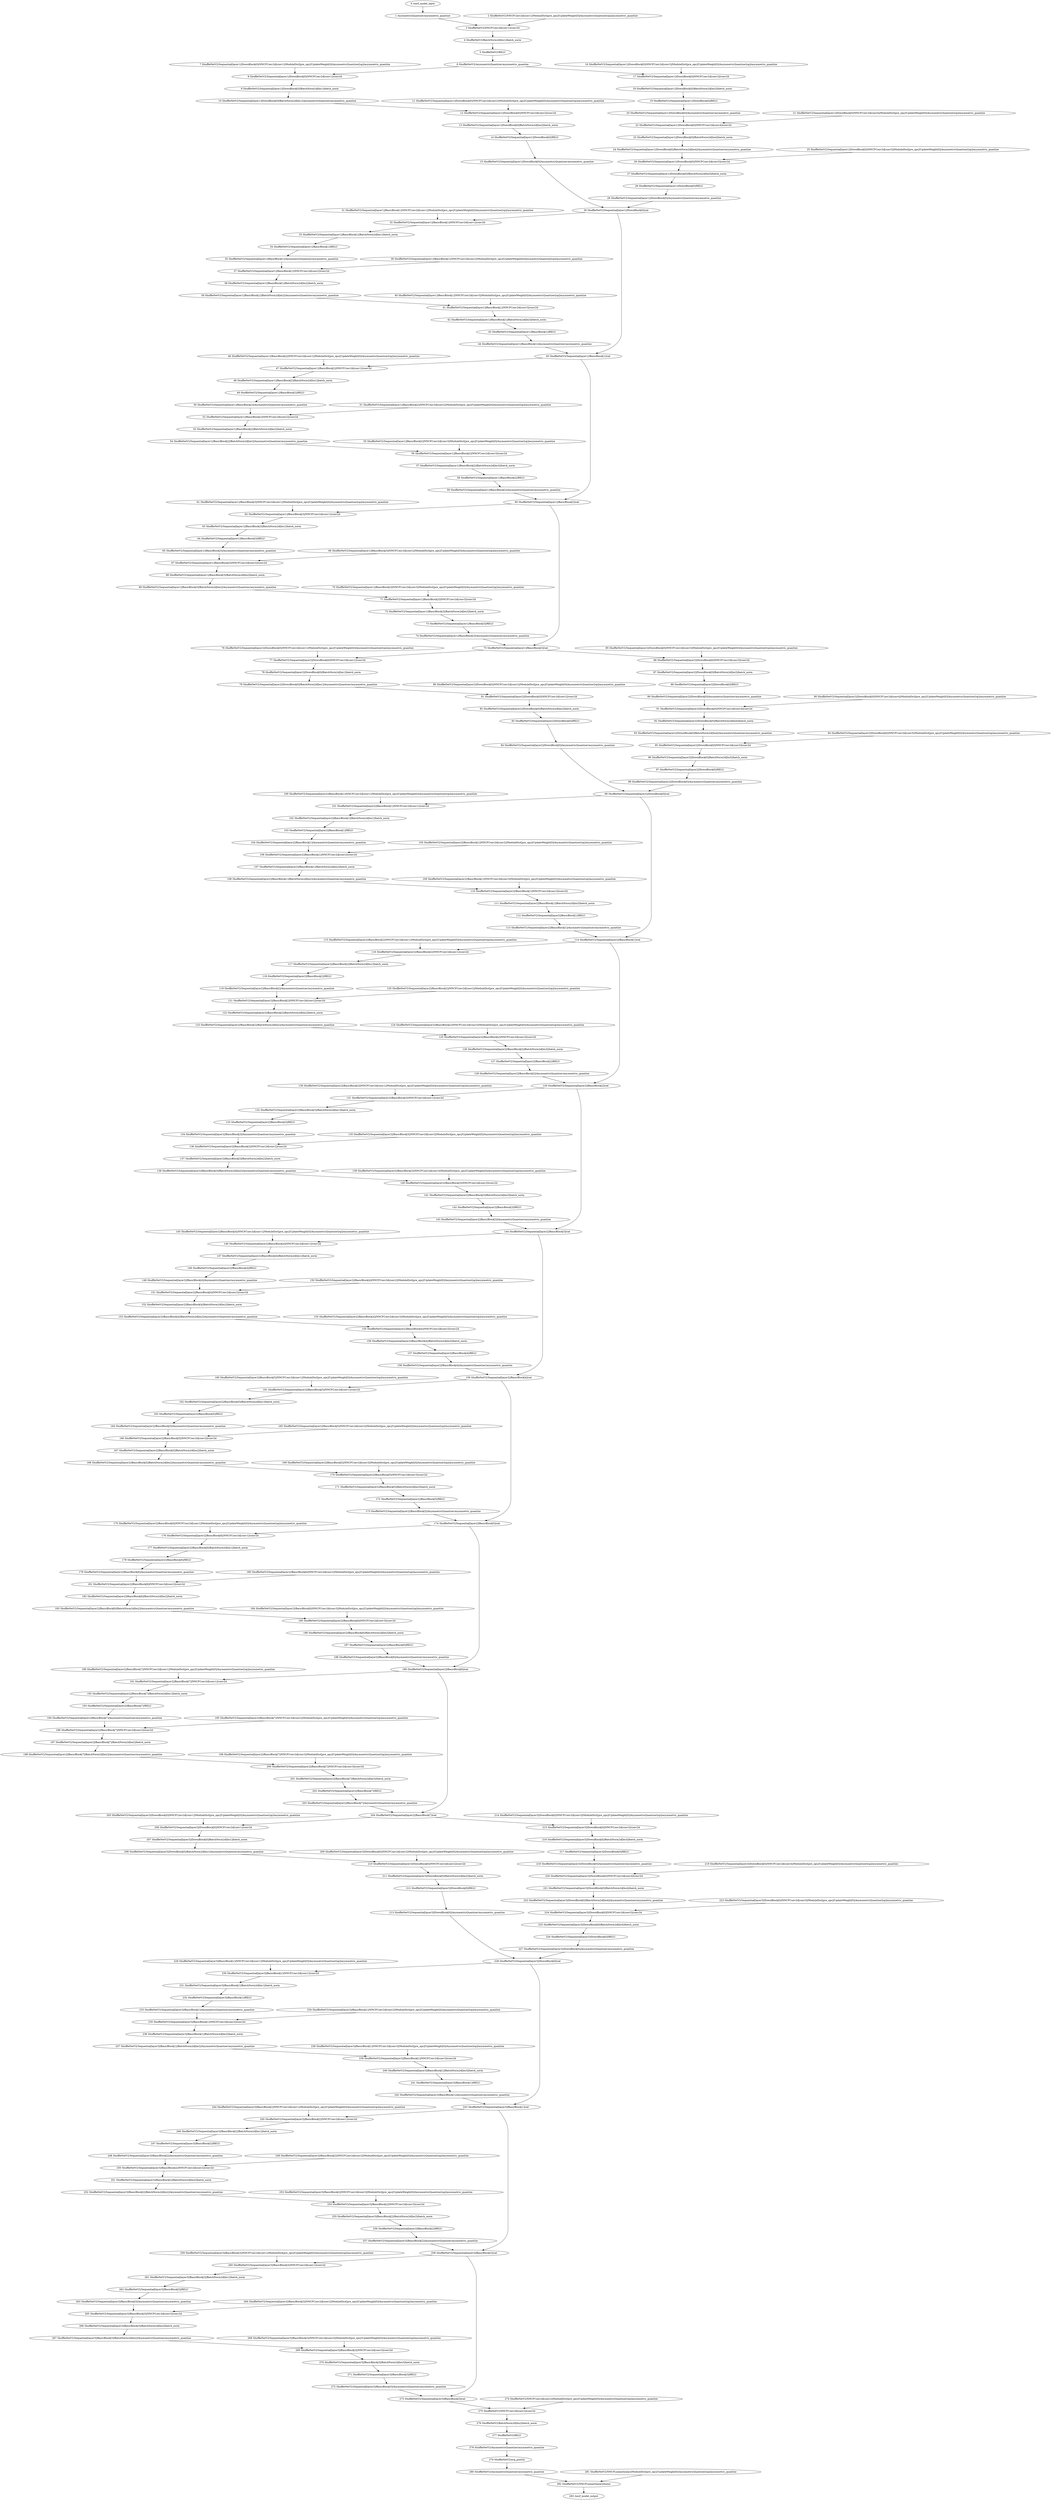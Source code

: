 strict digraph  {
"0 /nncf_model_input" [id=0, scope="", type=nncf_model_input];
"1 AsymmetricQuantizer/asymmetric_quantize" [id=1, scope=AsymmetricQuantizer, type=asymmetric_quantize];
"2 ShuffleNetV2/NNCFConv2d[conv1]/ModuleDict[pre_ops]/UpdateWeight[0]/AsymmetricQuantizer[op]/asymmetric_quantize" [id=2, scope="ShuffleNetV2/NNCFConv2d[conv1]/ModuleDict[pre_ops]/UpdateWeight[0]/AsymmetricQuantizer[op]", type=asymmetric_quantize];
"3 ShuffleNetV2/NNCFConv2d[conv1]/conv2d" [id=3, scope="ShuffleNetV2/NNCFConv2d[conv1]", type=conv2d];
"4 ShuffleNetV2/BatchNorm2d[bn1]/batch_norm" [id=4, scope="ShuffleNetV2/BatchNorm2d[bn1]", type=batch_norm];
"5 ShuffleNetV2/RELU" [id=5, scope=ShuffleNetV2, type=RELU];
"6 ShuffleNetV2/AsymmetricQuantizer/asymmetric_quantize" [id=6, scope="ShuffleNetV2/AsymmetricQuantizer", type=asymmetric_quantize];
"7 ShuffleNetV2/Sequential[layer1]/DownBlock[0]/NNCFConv2d[conv1]/ModuleDict[pre_ops]/UpdateWeight[0]/AsymmetricQuantizer[op]/asymmetric_quantize" [id=7, scope="ShuffleNetV2/Sequential[layer1]/DownBlock[0]/NNCFConv2d[conv1]/ModuleDict[pre_ops]/UpdateWeight[0]/AsymmetricQuantizer[op]", type=asymmetric_quantize];
"8 ShuffleNetV2/Sequential[layer1]/DownBlock[0]/NNCFConv2d[conv1]/conv2d" [id=8, scope="ShuffleNetV2/Sequential[layer1]/DownBlock[0]/NNCFConv2d[conv1]", type=conv2d];
"9 ShuffleNetV2/Sequential[layer1]/DownBlock[0]/BatchNorm2d[bn1]/batch_norm" [id=9, scope="ShuffleNetV2/Sequential[layer1]/DownBlock[0]/BatchNorm2d[bn1]", type=batch_norm];
"10 ShuffleNetV2/Sequential[layer1]/DownBlock[0]/BatchNorm2d[bn1]/AsymmetricQuantizer/asymmetric_quantize" [id=10, scope="ShuffleNetV2/Sequential[layer1]/DownBlock[0]/BatchNorm2d[bn1]/AsymmetricQuantizer", type=asymmetric_quantize];
"11 ShuffleNetV2/Sequential[layer1]/DownBlock[0]/NNCFConv2d[conv2]/ModuleDict[pre_ops]/UpdateWeight[0]/AsymmetricQuantizer[op]/asymmetric_quantize" [id=11, scope="ShuffleNetV2/Sequential[layer1]/DownBlock[0]/NNCFConv2d[conv2]/ModuleDict[pre_ops]/UpdateWeight[0]/AsymmetricQuantizer[op]", type=asymmetric_quantize];
"12 ShuffleNetV2/Sequential[layer1]/DownBlock[0]/NNCFConv2d[conv2]/conv2d" [id=12, scope="ShuffleNetV2/Sequential[layer1]/DownBlock[0]/NNCFConv2d[conv2]", type=conv2d];
"13 ShuffleNetV2/Sequential[layer1]/DownBlock[0]/BatchNorm2d[bn2]/batch_norm" [id=13, scope="ShuffleNetV2/Sequential[layer1]/DownBlock[0]/BatchNorm2d[bn2]", type=batch_norm];
"14 ShuffleNetV2/Sequential[layer1]/DownBlock[0]/RELU" [id=14, scope="ShuffleNetV2/Sequential[layer1]/DownBlock[0]", type=RELU];
"15 ShuffleNetV2/Sequential[layer1]/DownBlock[0]/AsymmetricQuantizer/asymmetric_quantize" [id=15, scope="ShuffleNetV2/Sequential[layer1]/DownBlock[0]/AsymmetricQuantizer", type=asymmetric_quantize];
"16 ShuffleNetV2/Sequential[layer1]/DownBlock[0]/NNCFConv2d[conv3]/ModuleDict[pre_ops]/UpdateWeight[0]/AsymmetricQuantizer[op]/asymmetric_quantize" [id=16, scope="ShuffleNetV2/Sequential[layer1]/DownBlock[0]/NNCFConv2d[conv3]/ModuleDict[pre_ops]/UpdateWeight[0]/AsymmetricQuantizer[op]", type=asymmetric_quantize];
"17 ShuffleNetV2/Sequential[layer1]/DownBlock[0]/NNCFConv2d[conv3]/conv2d" [id=17, scope="ShuffleNetV2/Sequential[layer1]/DownBlock[0]/NNCFConv2d[conv3]", type=conv2d];
"18 ShuffleNetV2/Sequential[layer1]/DownBlock[0]/BatchNorm2d[bn3]/batch_norm" [id=18, scope="ShuffleNetV2/Sequential[layer1]/DownBlock[0]/BatchNorm2d[bn3]", type=batch_norm];
"19 ShuffleNetV2/Sequential[layer1]/DownBlock[0]/RELU" [id=19, scope="ShuffleNetV2/Sequential[layer1]/DownBlock[0]", type=RELU];
"20 ShuffleNetV2/Sequential[layer1]/DownBlock[0]/AsymmetricQuantizer/asymmetric_quantize" [id=20, scope="ShuffleNetV2/Sequential[layer1]/DownBlock[0]/AsymmetricQuantizer", type=asymmetric_quantize];
"21 ShuffleNetV2/Sequential[layer1]/DownBlock[0]/NNCFConv2d[conv4]/ModuleDict[pre_ops]/UpdateWeight[0]/AsymmetricQuantizer[op]/asymmetric_quantize" [id=21, scope="ShuffleNetV2/Sequential[layer1]/DownBlock[0]/NNCFConv2d[conv4]/ModuleDict[pre_ops]/UpdateWeight[0]/AsymmetricQuantizer[op]", type=asymmetric_quantize];
"22 ShuffleNetV2/Sequential[layer1]/DownBlock[0]/NNCFConv2d[conv4]/conv2d" [id=22, scope="ShuffleNetV2/Sequential[layer1]/DownBlock[0]/NNCFConv2d[conv4]", type=conv2d];
"23 ShuffleNetV2/Sequential[layer1]/DownBlock[0]/BatchNorm2d[bn4]/batch_norm" [id=23, scope="ShuffleNetV2/Sequential[layer1]/DownBlock[0]/BatchNorm2d[bn4]", type=batch_norm];
"24 ShuffleNetV2/Sequential[layer1]/DownBlock[0]/BatchNorm2d[bn4]/AsymmetricQuantizer/asymmetric_quantize" [id=24, scope="ShuffleNetV2/Sequential[layer1]/DownBlock[0]/BatchNorm2d[bn4]/AsymmetricQuantizer", type=asymmetric_quantize];
"25 ShuffleNetV2/Sequential[layer1]/DownBlock[0]/NNCFConv2d[conv5]/ModuleDict[pre_ops]/UpdateWeight[0]/AsymmetricQuantizer[op]/asymmetric_quantize" [id=25, scope="ShuffleNetV2/Sequential[layer1]/DownBlock[0]/NNCFConv2d[conv5]/ModuleDict[pre_ops]/UpdateWeight[0]/AsymmetricQuantizer[op]", type=asymmetric_quantize];
"26 ShuffleNetV2/Sequential[layer1]/DownBlock[0]/NNCFConv2d[conv5]/conv2d" [id=26, scope="ShuffleNetV2/Sequential[layer1]/DownBlock[0]/NNCFConv2d[conv5]", type=conv2d];
"27 ShuffleNetV2/Sequential[layer1]/DownBlock[0]/BatchNorm2d[bn5]/batch_norm" [id=27, scope="ShuffleNetV2/Sequential[layer1]/DownBlock[0]/BatchNorm2d[bn5]", type=batch_norm];
"28 ShuffleNetV2/Sequential[layer1]/DownBlock[0]/RELU" [id=28, scope="ShuffleNetV2/Sequential[layer1]/DownBlock[0]", type=RELU];
"29 ShuffleNetV2/Sequential[layer1]/DownBlock[0]/AsymmetricQuantizer/asymmetric_quantize" [id=29, scope="ShuffleNetV2/Sequential[layer1]/DownBlock[0]/AsymmetricQuantizer", type=asymmetric_quantize];
"30 ShuffleNetV2/Sequential[layer1]/DownBlock[0]/cat" [id=30, scope="ShuffleNetV2/Sequential[layer1]/DownBlock[0]", type=cat];
"31 ShuffleNetV2/Sequential[layer1]/BasicBlock[1]/NNCFConv2d[conv1]/ModuleDict[pre_ops]/UpdateWeight[0]/AsymmetricQuantizer[op]/asymmetric_quantize" [id=31, scope="ShuffleNetV2/Sequential[layer1]/BasicBlock[1]/NNCFConv2d[conv1]/ModuleDict[pre_ops]/UpdateWeight[0]/AsymmetricQuantizer[op]", type=asymmetric_quantize];
"32 ShuffleNetV2/Sequential[layer1]/BasicBlock[1]/NNCFConv2d[conv1]/conv2d" [id=32, scope="ShuffleNetV2/Sequential[layer1]/BasicBlock[1]/NNCFConv2d[conv1]", type=conv2d];
"33 ShuffleNetV2/Sequential[layer1]/BasicBlock[1]/BatchNorm2d[bn1]/batch_norm" [id=33, scope="ShuffleNetV2/Sequential[layer1]/BasicBlock[1]/BatchNorm2d[bn1]", type=batch_norm];
"34 ShuffleNetV2/Sequential[layer1]/BasicBlock[1]/RELU" [id=34, scope="ShuffleNetV2/Sequential[layer1]/BasicBlock[1]", type=RELU];
"35 ShuffleNetV2/Sequential[layer1]/BasicBlock[1]/AsymmetricQuantizer/asymmetric_quantize" [id=35, scope="ShuffleNetV2/Sequential[layer1]/BasicBlock[1]/AsymmetricQuantizer", type=asymmetric_quantize];
"36 ShuffleNetV2/Sequential[layer1]/BasicBlock[1]/NNCFConv2d[conv2]/ModuleDict[pre_ops]/UpdateWeight[0]/AsymmetricQuantizer[op]/asymmetric_quantize" [id=36, scope="ShuffleNetV2/Sequential[layer1]/BasicBlock[1]/NNCFConv2d[conv2]/ModuleDict[pre_ops]/UpdateWeight[0]/AsymmetricQuantizer[op]", type=asymmetric_quantize];
"37 ShuffleNetV2/Sequential[layer1]/BasicBlock[1]/NNCFConv2d[conv2]/conv2d" [id=37, scope="ShuffleNetV2/Sequential[layer1]/BasicBlock[1]/NNCFConv2d[conv2]", type=conv2d];
"38 ShuffleNetV2/Sequential[layer1]/BasicBlock[1]/BatchNorm2d[bn2]/batch_norm" [id=38, scope="ShuffleNetV2/Sequential[layer1]/BasicBlock[1]/BatchNorm2d[bn2]", type=batch_norm];
"39 ShuffleNetV2/Sequential[layer1]/BasicBlock[1]/BatchNorm2d[bn2]/AsymmetricQuantizer/asymmetric_quantize" [id=39, scope="ShuffleNetV2/Sequential[layer1]/BasicBlock[1]/BatchNorm2d[bn2]/AsymmetricQuantizer", type=asymmetric_quantize];
"40 ShuffleNetV2/Sequential[layer1]/BasicBlock[1]/NNCFConv2d[conv3]/ModuleDict[pre_ops]/UpdateWeight[0]/AsymmetricQuantizer[op]/asymmetric_quantize" [id=40, scope="ShuffleNetV2/Sequential[layer1]/BasicBlock[1]/NNCFConv2d[conv3]/ModuleDict[pre_ops]/UpdateWeight[0]/AsymmetricQuantizer[op]", type=asymmetric_quantize];
"41 ShuffleNetV2/Sequential[layer1]/BasicBlock[1]/NNCFConv2d[conv3]/conv2d" [id=41, scope="ShuffleNetV2/Sequential[layer1]/BasicBlock[1]/NNCFConv2d[conv3]", type=conv2d];
"42 ShuffleNetV2/Sequential[layer1]/BasicBlock[1]/BatchNorm2d[bn3]/batch_norm" [id=42, scope="ShuffleNetV2/Sequential[layer1]/BasicBlock[1]/BatchNorm2d[bn3]", type=batch_norm];
"43 ShuffleNetV2/Sequential[layer1]/BasicBlock[1]/RELU" [id=43, scope="ShuffleNetV2/Sequential[layer1]/BasicBlock[1]", type=RELU];
"44 ShuffleNetV2/Sequential[layer1]/BasicBlock[1]/AsymmetricQuantizer/asymmetric_quantize" [id=44, scope="ShuffleNetV2/Sequential[layer1]/BasicBlock[1]/AsymmetricQuantizer", type=asymmetric_quantize];
"45 ShuffleNetV2/Sequential[layer1]/BasicBlock[1]/cat" [id=45, scope="ShuffleNetV2/Sequential[layer1]/BasicBlock[1]", type=cat];
"46 ShuffleNetV2/Sequential[layer1]/BasicBlock[2]/NNCFConv2d[conv1]/ModuleDict[pre_ops]/UpdateWeight[0]/AsymmetricQuantizer[op]/asymmetric_quantize" [id=46, scope="ShuffleNetV2/Sequential[layer1]/BasicBlock[2]/NNCFConv2d[conv1]/ModuleDict[pre_ops]/UpdateWeight[0]/AsymmetricQuantizer[op]", type=asymmetric_quantize];
"47 ShuffleNetV2/Sequential[layer1]/BasicBlock[2]/NNCFConv2d[conv1]/conv2d" [id=47, scope="ShuffleNetV2/Sequential[layer1]/BasicBlock[2]/NNCFConv2d[conv1]", type=conv2d];
"48 ShuffleNetV2/Sequential[layer1]/BasicBlock[2]/BatchNorm2d[bn1]/batch_norm" [id=48, scope="ShuffleNetV2/Sequential[layer1]/BasicBlock[2]/BatchNorm2d[bn1]", type=batch_norm];
"49 ShuffleNetV2/Sequential[layer1]/BasicBlock[2]/RELU" [id=49, scope="ShuffleNetV2/Sequential[layer1]/BasicBlock[2]", type=RELU];
"50 ShuffleNetV2/Sequential[layer1]/BasicBlock[2]/AsymmetricQuantizer/asymmetric_quantize" [id=50, scope="ShuffleNetV2/Sequential[layer1]/BasicBlock[2]/AsymmetricQuantizer", type=asymmetric_quantize];
"51 ShuffleNetV2/Sequential[layer1]/BasicBlock[2]/NNCFConv2d[conv2]/ModuleDict[pre_ops]/UpdateWeight[0]/AsymmetricQuantizer[op]/asymmetric_quantize" [id=51, scope="ShuffleNetV2/Sequential[layer1]/BasicBlock[2]/NNCFConv2d[conv2]/ModuleDict[pre_ops]/UpdateWeight[0]/AsymmetricQuantizer[op]", type=asymmetric_quantize];
"52 ShuffleNetV2/Sequential[layer1]/BasicBlock[2]/NNCFConv2d[conv2]/conv2d" [id=52, scope="ShuffleNetV2/Sequential[layer1]/BasicBlock[2]/NNCFConv2d[conv2]", type=conv2d];
"53 ShuffleNetV2/Sequential[layer1]/BasicBlock[2]/BatchNorm2d[bn2]/batch_norm" [id=53, scope="ShuffleNetV2/Sequential[layer1]/BasicBlock[2]/BatchNorm2d[bn2]", type=batch_norm];
"54 ShuffleNetV2/Sequential[layer1]/BasicBlock[2]/BatchNorm2d[bn2]/AsymmetricQuantizer/asymmetric_quantize" [id=54, scope="ShuffleNetV2/Sequential[layer1]/BasicBlock[2]/BatchNorm2d[bn2]/AsymmetricQuantizer", type=asymmetric_quantize];
"55 ShuffleNetV2/Sequential[layer1]/BasicBlock[2]/NNCFConv2d[conv3]/ModuleDict[pre_ops]/UpdateWeight[0]/AsymmetricQuantizer[op]/asymmetric_quantize" [id=55, scope="ShuffleNetV2/Sequential[layer1]/BasicBlock[2]/NNCFConv2d[conv3]/ModuleDict[pre_ops]/UpdateWeight[0]/AsymmetricQuantizer[op]", type=asymmetric_quantize];
"56 ShuffleNetV2/Sequential[layer1]/BasicBlock[2]/NNCFConv2d[conv3]/conv2d" [id=56, scope="ShuffleNetV2/Sequential[layer1]/BasicBlock[2]/NNCFConv2d[conv3]", type=conv2d];
"57 ShuffleNetV2/Sequential[layer1]/BasicBlock[2]/BatchNorm2d[bn3]/batch_norm" [id=57, scope="ShuffleNetV2/Sequential[layer1]/BasicBlock[2]/BatchNorm2d[bn3]", type=batch_norm];
"58 ShuffleNetV2/Sequential[layer1]/BasicBlock[2]/RELU" [id=58, scope="ShuffleNetV2/Sequential[layer1]/BasicBlock[2]", type=RELU];
"59 ShuffleNetV2/Sequential[layer1]/BasicBlock[2]/AsymmetricQuantizer/asymmetric_quantize" [id=59, scope="ShuffleNetV2/Sequential[layer1]/BasicBlock[2]/AsymmetricQuantizer", type=asymmetric_quantize];
"60 ShuffleNetV2/Sequential[layer1]/BasicBlock[2]/cat" [id=60, scope="ShuffleNetV2/Sequential[layer1]/BasicBlock[2]", type=cat];
"61 ShuffleNetV2/Sequential[layer1]/BasicBlock[3]/NNCFConv2d[conv1]/ModuleDict[pre_ops]/UpdateWeight[0]/AsymmetricQuantizer[op]/asymmetric_quantize" [id=61, scope="ShuffleNetV2/Sequential[layer1]/BasicBlock[3]/NNCFConv2d[conv1]/ModuleDict[pre_ops]/UpdateWeight[0]/AsymmetricQuantizer[op]", type=asymmetric_quantize];
"62 ShuffleNetV2/Sequential[layer1]/BasicBlock[3]/NNCFConv2d[conv1]/conv2d" [id=62, scope="ShuffleNetV2/Sequential[layer1]/BasicBlock[3]/NNCFConv2d[conv1]", type=conv2d];
"63 ShuffleNetV2/Sequential[layer1]/BasicBlock[3]/BatchNorm2d[bn1]/batch_norm" [id=63, scope="ShuffleNetV2/Sequential[layer1]/BasicBlock[3]/BatchNorm2d[bn1]", type=batch_norm];
"64 ShuffleNetV2/Sequential[layer1]/BasicBlock[3]/RELU" [id=64, scope="ShuffleNetV2/Sequential[layer1]/BasicBlock[3]", type=RELU];
"65 ShuffleNetV2/Sequential[layer1]/BasicBlock[3]/AsymmetricQuantizer/asymmetric_quantize" [id=65, scope="ShuffleNetV2/Sequential[layer1]/BasicBlock[3]/AsymmetricQuantizer", type=asymmetric_quantize];
"66 ShuffleNetV2/Sequential[layer1]/BasicBlock[3]/NNCFConv2d[conv2]/ModuleDict[pre_ops]/UpdateWeight[0]/AsymmetricQuantizer[op]/asymmetric_quantize" [id=66, scope="ShuffleNetV2/Sequential[layer1]/BasicBlock[3]/NNCFConv2d[conv2]/ModuleDict[pre_ops]/UpdateWeight[0]/AsymmetricQuantizer[op]", type=asymmetric_quantize];
"67 ShuffleNetV2/Sequential[layer1]/BasicBlock[3]/NNCFConv2d[conv2]/conv2d" [id=67, scope="ShuffleNetV2/Sequential[layer1]/BasicBlock[3]/NNCFConv2d[conv2]", type=conv2d];
"68 ShuffleNetV2/Sequential[layer1]/BasicBlock[3]/BatchNorm2d[bn2]/batch_norm" [id=68, scope="ShuffleNetV2/Sequential[layer1]/BasicBlock[3]/BatchNorm2d[bn2]", type=batch_norm];
"69 ShuffleNetV2/Sequential[layer1]/BasicBlock[3]/BatchNorm2d[bn2]/AsymmetricQuantizer/asymmetric_quantize" [id=69, scope="ShuffleNetV2/Sequential[layer1]/BasicBlock[3]/BatchNorm2d[bn2]/AsymmetricQuantizer", type=asymmetric_quantize];
"70 ShuffleNetV2/Sequential[layer1]/BasicBlock[3]/NNCFConv2d[conv3]/ModuleDict[pre_ops]/UpdateWeight[0]/AsymmetricQuantizer[op]/asymmetric_quantize" [id=70, scope="ShuffleNetV2/Sequential[layer1]/BasicBlock[3]/NNCFConv2d[conv3]/ModuleDict[pre_ops]/UpdateWeight[0]/AsymmetricQuantizer[op]", type=asymmetric_quantize];
"71 ShuffleNetV2/Sequential[layer1]/BasicBlock[3]/NNCFConv2d[conv3]/conv2d" [id=71, scope="ShuffleNetV2/Sequential[layer1]/BasicBlock[3]/NNCFConv2d[conv3]", type=conv2d];
"72 ShuffleNetV2/Sequential[layer1]/BasicBlock[3]/BatchNorm2d[bn3]/batch_norm" [id=72, scope="ShuffleNetV2/Sequential[layer1]/BasicBlock[3]/BatchNorm2d[bn3]", type=batch_norm];
"73 ShuffleNetV2/Sequential[layer1]/BasicBlock[3]/RELU" [id=73, scope="ShuffleNetV2/Sequential[layer1]/BasicBlock[3]", type=RELU];
"74 ShuffleNetV2/Sequential[layer1]/BasicBlock[3]/AsymmetricQuantizer/asymmetric_quantize" [id=74, scope="ShuffleNetV2/Sequential[layer1]/BasicBlock[3]/AsymmetricQuantizer", type=asymmetric_quantize];
"75 ShuffleNetV2/Sequential[layer1]/BasicBlock[3]/cat" [id=75, scope="ShuffleNetV2/Sequential[layer1]/BasicBlock[3]", type=cat];
"76 ShuffleNetV2/Sequential[layer2]/DownBlock[0]/NNCFConv2d[conv1]/ModuleDict[pre_ops]/UpdateWeight[0]/AsymmetricQuantizer[op]/asymmetric_quantize" [id=76, scope="ShuffleNetV2/Sequential[layer2]/DownBlock[0]/NNCFConv2d[conv1]/ModuleDict[pre_ops]/UpdateWeight[0]/AsymmetricQuantizer[op]", type=asymmetric_quantize];
"77 ShuffleNetV2/Sequential[layer2]/DownBlock[0]/NNCFConv2d[conv1]/conv2d" [id=77, scope="ShuffleNetV2/Sequential[layer2]/DownBlock[0]/NNCFConv2d[conv1]", type=conv2d];
"78 ShuffleNetV2/Sequential[layer2]/DownBlock[0]/BatchNorm2d[bn1]/batch_norm" [id=78, scope="ShuffleNetV2/Sequential[layer2]/DownBlock[0]/BatchNorm2d[bn1]", type=batch_norm];
"79 ShuffleNetV2/Sequential[layer2]/DownBlock[0]/BatchNorm2d[bn1]/AsymmetricQuantizer/asymmetric_quantize" [id=79, scope="ShuffleNetV2/Sequential[layer2]/DownBlock[0]/BatchNorm2d[bn1]/AsymmetricQuantizer", type=asymmetric_quantize];
"80 ShuffleNetV2/Sequential[layer2]/DownBlock[0]/NNCFConv2d[conv2]/ModuleDict[pre_ops]/UpdateWeight[0]/AsymmetricQuantizer[op]/asymmetric_quantize" [id=80, scope="ShuffleNetV2/Sequential[layer2]/DownBlock[0]/NNCFConv2d[conv2]/ModuleDict[pre_ops]/UpdateWeight[0]/AsymmetricQuantizer[op]", type=asymmetric_quantize];
"81 ShuffleNetV2/Sequential[layer2]/DownBlock[0]/NNCFConv2d[conv2]/conv2d" [id=81, scope="ShuffleNetV2/Sequential[layer2]/DownBlock[0]/NNCFConv2d[conv2]", type=conv2d];
"82 ShuffleNetV2/Sequential[layer2]/DownBlock[0]/BatchNorm2d[bn2]/batch_norm" [id=82, scope="ShuffleNetV2/Sequential[layer2]/DownBlock[0]/BatchNorm2d[bn2]", type=batch_norm];
"83 ShuffleNetV2/Sequential[layer2]/DownBlock[0]/RELU" [id=83, scope="ShuffleNetV2/Sequential[layer2]/DownBlock[0]", type=RELU];
"84 ShuffleNetV2/Sequential[layer2]/DownBlock[0]/AsymmetricQuantizer/asymmetric_quantize" [id=84, scope="ShuffleNetV2/Sequential[layer2]/DownBlock[0]/AsymmetricQuantizer", type=asymmetric_quantize];
"85 ShuffleNetV2/Sequential[layer2]/DownBlock[0]/NNCFConv2d[conv3]/ModuleDict[pre_ops]/UpdateWeight[0]/AsymmetricQuantizer[op]/asymmetric_quantize" [id=85, scope="ShuffleNetV2/Sequential[layer2]/DownBlock[0]/NNCFConv2d[conv3]/ModuleDict[pre_ops]/UpdateWeight[0]/AsymmetricQuantizer[op]", type=asymmetric_quantize];
"86 ShuffleNetV2/Sequential[layer2]/DownBlock[0]/NNCFConv2d[conv3]/conv2d" [id=86, scope="ShuffleNetV2/Sequential[layer2]/DownBlock[0]/NNCFConv2d[conv3]", type=conv2d];
"87 ShuffleNetV2/Sequential[layer2]/DownBlock[0]/BatchNorm2d[bn3]/batch_norm" [id=87, scope="ShuffleNetV2/Sequential[layer2]/DownBlock[0]/BatchNorm2d[bn3]", type=batch_norm];
"88 ShuffleNetV2/Sequential[layer2]/DownBlock[0]/RELU" [id=88, scope="ShuffleNetV2/Sequential[layer2]/DownBlock[0]", type=RELU];
"89 ShuffleNetV2/Sequential[layer2]/DownBlock[0]/AsymmetricQuantizer/asymmetric_quantize" [id=89, scope="ShuffleNetV2/Sequential[layer2]/DownBlock[0]/AsymmetricQuantizer", type=asymmetric_quantize];
"90 ShuffleNetV2/Sequential[layer2]/DownBlock[0]/NNCFConv2d[conv4]/ModuleDict[pre_ops]/UpdateWeight[0]/AsymmetricQuantizer[op]/asymmetric_quantize" [id=90, scope="ShuffleNetV2/Sequential[layer2]/DownBlock[0]/NNCFConv2d[conv4]/ModuleDict[pre_ops]/UpdateWeight[0]/AsymmetricQuantizer[op]", type=asymmetric_quantize];
"91 ShuffleNetV2/Sequential[layer2]/DownBlock[0]/NNCFConv2d[conv4]/conv2d" [id=91, scope="ShuffleNetV2/Sequential[layer2]/DownBlock[0]/NNCFConv2d[conv4]", type=conv2d];
"92 ShuffleNetV2/Sequential[layer2]/DownBlock[0]/BatchNorm2d[bn4]/batch_norm" [id=92, scope="ShuffleNetV2/Sequential[layer2]/DownBlock[0]/BatchNorm2d[bn4]", type=batch_norm];
"93 ShuffleNetV2/Sequential[layer2]/DownBlock[0]/BatchNorm2d[bn4]/AsymmetricQuantizer/asymmetric_quantize" [id=93, scope="ShuffleNetV2/Sequential[layer2]/DownBlock[0]/BatchNorm2d[bn4]/AsymmetricQuantizer", type=asymmetric_quantize];
"94 ShuffleNetV2/Sequential[layer2]/DownBlock[0]/NNCFConv2d[conv5]/ModuleDict[pre_ops]/UpdateWeight[0]/AsymmetricQuantizer[op]/asymmetric_quantize" [id=94, scope="ShuffleNetV2/Sequential[layer2]/DownBlock[0]/NNCFConv2d[conv5]/ModuleDict[pre_ops]/UpdateWeight[0]/AsymmetricQuantizer[op]", type=asymmetric_quantize];
"95 ShuffleNetV2/Sequential[layer2]/DownBlock[0]/NNCFConv2d[conv5]/conv2d" [id=95, scope="ShuffleNetV2/Sequential[layer2]/DownBlock[0]/NNCFConv2d[conv5]", type=conv2d];
"96 ShuffleNetV2/Sequential[layer2]/DownBlock[0]/BatchNorm2d[bn5]/batch_norm" [id=96, scope="ShuffleNetV2/Sequential[layer2]/DownBlock[0]/BatchNorm2d[bn5]", type=batch_norm];
"97 ShuffleNetV2/Sequential[layer2]/DownBlock[0]/RELU" [id=97, scope="ShuffleNetV2/Sequential[layer2]/DownBlock[0]", type=RELU];
"98 ShuffleNetV2/Sequential[layer2]/DownBlock[0]/AsymmetricQuantizer/asymmetric_quantize" [id=98, scope="ShuffleNetV2/Sequential[layer2]/DownBlock[0]/AsymmetricQuantizer", type=asymmetric_quantize];
"99 ShuffleNetV2/Sequential[layer2]/DownBlock[0]/cat" [id=99, scope="ShuffleNetV2/Sequential[layer2]/DownBlock[0]", type=cat];
"100 ShuffleNetV2/Sequential[layer2]/BasicBlock[1]/NNCFConv2d[conv1]/ModuleDict[pre_ops]/UpdateWeight[0]/AsymmetricQuantizer[op]/asymmetric_quantize" [id=100, scope="ShuffleNetV2/Sequential[layer2]/BasicBlock[1]/NNCFConv2d[conv1]/ModuleDict[pre_ops]/UpdateWeight[0]/AsymmetricQuantizer[op]", type=asymmetric_quantize];
"101 ShuffleNetV2/Sequential[layer2]/BasicBlock[1]/NNCFConv2d[conv1]/conv2d" [id=101, scope="ShuffleNetV2/Sequential[layer2]/BasicBlock[1]/NNCFConv2d[conv1]", type=conv2d];
"102 ShuffleNetV2/Sequential[layer2]/BasicBlock[1]/BatchNorm2d[bn1]/batch_norm" [id=102, scope="ShuffleNetV2/Sequential[layer2]/BasicBlock[1]/BatchNorm2d[bn1]", type=batch_norm];
"103 ShuffleNetV2/Sequential[layer2]/BasicBlock[1]/RELU" [id=103, scope="ShuffleNetV2/Sequential[layer2]/BasicBlock[1]", type=RELU];
"104 ShuffleNetV2/Sequential[layer2]/BasicBlock[1]/AsymmetricQuantizer/asymmetric_quantize" [id=104, scope="ShuffleNetV2/Sequential[layer2]/BasicBlock[1]/AsymmetricQuantizer", type=asymmetric_quantize];
"105 ShuffleNetV2/Sequential[layer2]/BasicBlock[1]/NNCFConv2d[conv2]/ModuleDict[pre_ops]/UpdateWeight[0]/AsymmetricQuantizer[op]/asymmetric_quantize" [id=105, scope="ShuffleNetV2/Sequential[layer2]/BasicBlock[1]/NNCFConv2d[conv2]/ModuleDict[pre_ops]/UpdateWeight[0]/AsymmetricQuantizer[op]", type=asymmetric_quantize];
"106 ShuffleNetV2/Sequential[layer2]/BasicBlock[1]/NNCFConv2d[conv2]/conv2d" [id=106, scope="ShuffleNetV2/Sequential[layer2]/BasicBlock[1]/NNCFConv2d[conv2]", type=conv2d];
"107 ShuffleNetV2/Sequential[layer2]/BasicBlock[1]/BatchNorm2d[bn2]/batch_norm" [id=107, scope="ShuffleNetV2/Sequential[layer2]/BasicBlock[1]/BatchNorm2d[bn2]", type=batch_norm];
"108 ShuffleNetV2/Sequential[layer2]/BasicBlock[1]/BatchNorm2d[bn2]/AsymmetricQuantizer/asymmetric_quantize" [id=108, scope="ShuffleNetV2/Sequential[layer2]/BasicBlock[1]/BatchNorm2d[bn2]/AsymmetricQuantizer", type=asymmetric_quantize];
"109 ShuffleNetV2/Sequential[layer2]/BasicBlock[1]/NNCFConv2d[conv3]/ModuleDict[pre_ops]/UpdateWeight[0]/AsymmetricQuantizer[op]/asymmetric_quantize" [id=109, scope="ShuffleNetV2/Sequential[layer2]/BasicBlock[1]/NNCFConv2d[conv3]/ModuleDict[pre_ops]/UpdateWeight[0]/AsymmetricQuantizer[op]", type=asymmetric_quantize];
"110 ShuffleNetV2/Sequential[layer2]/BasicBlock[1]/NNCFConv2d[conv3]/conv2d" [id=110, scope="ShuffleNetV2/Sequential[layer2]/BasicBlock[1]/NNCFConv2d[conv3]", type=conv2d];
"111 ShuffleNetV2/Sequential[layer2]/BasicBlock[1]/BatchNorm2d[bn3]/batch_norm" [id=111, scope="ShuffleNetV2/Sequential[layer2]/BasicBlock[1]/BatchNorm2d[bn3]", type=batch_norm];
"112 ShuffleNetV2/Sequential[layer2]/BasicBlock[1]/RELU" [id=112, scope="ShuffleNetV2/Sequential[layer2]/BasicBlock[1]", type=RELU];
"113 ShuffleNetV2/Sequential[layer2]/BasicBlock[1]/AsymmetricQuantizer/asymmetric_quantize" [id=113, scope="ShuffleNetV2/Sequential[layer2]/BasicBlock[1]/AsymmetricQuantizer", type=asymmetric_quantize];
"114 ShuffleNetV2/Sequential[layer2]/BasicBlock[1]/cat" [id=114, scope="ShuffleNetV2/Sequential[layer2]/BasicBlock[1]", type=cat];
"115 ShuffleNetV2/Sequential[layer2]/BasicBlock[2]/NNCFConv2d[conv1]/ModuleDict[pre_ops]/UpdateWeight[0]/AsymmetricQuantizer[op]/asymmetric_quantize" [id=115, scope="ShuffleNetV2/Sequential[layer2]/BasicBlock[2]/NNCFConv2d[conv1]/ModuleDict[pre_ops]/UpdateWeight[0]/AsymmetricQuantizer[op]", type=asymmetric_quantize];
"116 ShuffleNetV2/Sequential[layer2]/BasicBlock[2]/NNCFConv2d[conv1]/conv2d" [id=116, scope="ShuffleNetV2/Sequential[layer2]/BasicBlock[2]/NNCFConv2d[conv1]", type=conv2d];
"117 ShuffleNetV2/Sequential[layer2]/BasicBlock[2]/BatchNorm2d[bn1]/batch_norm" [id=117, scope="ShuffleNetV2/Sequential[layer2]/BasicBlock[2]/BatchNorm2d[bn1]", type=batch_norm];
"118 ShuffleNetV2/Sequential[layer2]/BasicBlock[2]/RELU" [id=118, scope="ShuffleNetV2/Sequential[layer2]/BasicBlock[2]", type=RELU];
"119 ShuffleNetV2/Sequential[layer2]/BasicBlock[2]/AsymmetricQuantizer/asymmetric_quantize" [id=119, scope="ShuffleNetV2/Sequential[layer2]/BasicBlock[2]/AsymmetricQuantizer", type=asymmetric_quantize];
"120 ShuffleNetV2/Sequential[layer2]/BasicBlock[2]/NNCFConv2d[conv2]/ModuleDict[pre_ops]/UpdateWeight[0]/AsymmetricQuantizer[op]/asymmetric_quantize" [id=120, scope="ShuffleNetV2/Sequential[layer2]/BasicBlock[2]/NNCFConv2d[conv2]/ModuleDict[pre_ops]/UpdateWeight[0]/AsymmetricQuantizer[op]", type=asymmetric_quantize];
"121 ShuffleNetV2/Sequential[layer2]/BasicBlock[2]/NNCFConv2d[conv2]/conv2d" [id=121, scope="ShuffleNetV2/Sequential[layer2]/BasicBlock[2]/NNCFConv2d[conv2]", type=conv2d];
"122 ShuffleNetV2/Sequential[layer2]/BasicBlock[2]/BatchNorm2d[bn2]/batch_norm" [id=122, scope="ShuffleNetV2/Sequential[layer2]/BasicBlock[2]/BatchNorm2d[bn2]", type=batch_norm];
"123 ShuffleNetV2/Sequential[layer2]/BasicBlock[2]/BatchNorm2d[bn2]/AsymmetricQuantizer/asymmetric_quantize" [id=123, scope="ShuffleNetV2/Sequential[layer2]/BasicBlock[2]/BatchNorm2d[bn2]/AsymmetricQuantizer", type=asymmetric_quantize];
"124 ShuffleNetV2/Sequential[layer2]/BasicBlock[2]/NNCFConv2d[conv3]/ModuleDict[pre_ops]/UpdateWeight[0]/AsymmetricQuantizer[op]/asymmetric_quantize" [id=124, scope="ShuffleNetV2/Sequential[layer2]/BasicBlock[2]/NNCFConv2d[conv3]/ModuleDict[pre_ops]/UpdateWeight[0]/AsymmetricQuantizer[op]", type=asymmetric_quantize];
"125 ShuffleNetV2/Sequential[layer2]/BasicBlock[2]/NNCFConv2d[conv3]/conv2d" [id=125, scope="ShuffleNetV2/Sequential[layer2]/BasicBlock[2]/NNCFConv2d[conv3]", type=conv2d];
"126 ShuffleNetV2/Sequential[layer2]/BasicBlock[2]/BatchNorm2d[bn3]/batch_norm" [id=126, scope="ShuffleNetV2/Sequential[layer2]/BasicBlock[2]/BatchNorm2d[bn3]", type=batch_norm];
"127 ShuffleNetV2/Sequential[layer2]/BasicBlock[2]/RELU" [id=127, scope="ShuffleNetV2/Sequential[layer2]/BasicBlock[2]", type=RELU];
"128 ShuffleNetV2/Sequential[layer2]/BasicBlock[2]/AsymmetricQuantizer/asymmetric_quantize" [id=128, scope="ShuffleNetV2/Sequential[layer2]/BasicBlock[2]/AsymmetricQuantizer", type=asymmetric_quantize];
"129 ShuffleNetV2/Sequential[layer2]/BasicBlock[2]/cat" [id=129, scope="ShuffleNetV2/Sequential[layer2]/BasicBlock[2]", type=cat];
"130 ShuffleNetV2/Sequential[layer2]/BasicBlock[3]/NNCFConv2d[conv1]/ModuleDict[pre_ops]/UpdateWeight[0]/AsymmetricQuantizer[op]/asymmetric_quantize" [id=130, scope="ShuffleNetV2/Sequential[layer2]/BasicBlock[3]/NNCFConv2d[conv1]/ModuleDict[pre_ops]/UpdateWeight[0]/AsymmetricQuantizer[op]", type=asymmetric_quantize];
"131 ShuffleNetV2/Sequential[layer2]/BasicBlock[3]/NNCFConv2d[conv1]/conv2d" [id=131, scope="ShuffleNetV2/Sequential[layer2]/BasicBlock[3]/NNCFConv2d[conv1]", type=conv2d];
"132 ShuffleNetV2/Sequential[layer2]/BasicBlock[3]/BatchNorm2d[bn1]/batch_norm" [id=132, scope="ShuffleNetV2/Sequential[layer2]/BasicBlock[3]/BatchNorm2d[bn1]", type=batch_norm];
"133 ShuffleNetV2/Sequential[layer2]/BasicBlock[3]/RELU" [id=133, scope="ShuffleNetV2/Sequential[layer2]/BasicBlock[3]", type=RELU];
"134 ShuffleNetV2/Sequential[layer2]/BasicBlock[3]/AsymmetricQuantizer/asymmetric_quantize" [id=134, scope="ShuffleNetV2/Sequential[layer2]/BasicBlock[3]/AsymmetricQuantizer", type=asymmetric_quantize];
"135 ShuffleNetV2/Sequential[layer2]/BasicBlock[3]/NNCFConv2d[conv2]/ModuleDict[pre_ops]/UpdateWeight[0]/AsymmetricQuantizer[op]/asymmetric_quantize" [id=135, scope="ShuffleNetV2/Sequential[layer2]/BasicBlock[3]/NNCFConv2d[conv2]/ModuleDict[pre_ops]/UpdateWeight[0]/AsymmetricQuantizer[op]", type=asymmetric_quantize];
"136 ShuffleNetV2/Sequential[layer2]/BasicBlock[3]/NNCFConv2d[conv2]/conv2d" [id=136, scope="ShuffleNetV2/Sequential[layer2]/BasicBlock[3]/NNCFConv2d[conv2]", type=conv2d];
"137 ShuffleNetV2/Sequential[layer2]/BasicBlock[3]/BatchNorm2d[bn2]/batch_norm" [id=137, scope="ShuffleNetV2/Sequential[layer2]/BasicBlock[3]/BatchNorm2d[bn2]", type=batch_norm];
"138 ShuffleNetV2/Sequential[layer2]/BasicBlock[3]/BatchNorm2d[bn2]/AsymmetricQuantizer/asymmetric_quantize" [id=138, scope="ShuffleNetV2/Sequential[layer2]/BasicBlock[3]/BatchNorm2d[bn2]/AsymmetricQuantizer", type=asymmetric_quantize];
"139 ShuffleNetV2/Sequential[layer2]/BasicBlock[3]/NNCFConv2d[conv3]/ModuleDict[pre_ops]/UpdateWeight[0]/AsymmetricQuantizer[op]/asymmetric_quantize" [id=139, scope="ShuffleNetV2/Sequential[layer2]/BasicBlock[3]/NNCFConv2d[conv3]/ModuleDict[pre_ops]/UpdateWeight[0]/AsymmetricQuantizer[op]", type=asymmetric_quantize];
"140 ShuffleNetV2/Sequential[layer2]/BasicBlock[3]/NNCFConv2d[conv3]/conv2d" [id=140, scope="ShuffleNetV2/Sequential[layer2]/BasicBlock[3]/NNCFConv2d[conv3]", type=conv2d];
"141 ShuffleNetV2/Sequential[layer2]/BasicBlock[3]/BatchNorm2d[bn3]/batch_norm" [id=141, scope="ShuffleNetV2/Sequential[layer2]/BasicBlock[3]/BatchNorm2d[bn3]", type=batch_norm];
"142 ShuffleNetV2/Sequential[layer2]/BasicBlock[3]/RELU" [id=142, scope="ShuffleNetV2/Sequential[layer2]/BasicBlock[3]", type=RELU];
"143 ShuffleNetV2/Sequential[layer2]/BasicBlock[3]/AsymmetricQuantizer/asymmetric_quantize" [id=143, scope="ShuffleNetV2/Sequential[layer2]/BasicBlock[3]/AsymmetricQuantizer", type=asymmetric_quantize];
"144 ShuffleNetV2/Sequential[layer2]/BasicBlock[3]/cat" [id=144, scope="ShuffleNetV2/Sequential[layer2]/BasicBlock[3]", type=cat];
"145 ShuffleNetV2/Sequential[layer2]/BasicBlock[4]/NNCFConv2d[conv1]/ModuleDict[pre_ops]/UpdateWeight[0]/AsymmetricQuantizer[op]/asymmetric_quantize" [id=145, scope="ShuffleNetV2/Sequential[layer2]/BasicBlock[4]/NNCFConv2d[conv1]/ModuleDict[pre_ops]/UpdateWeight[0]/AsymmetricQuantizer[op]", type=asymmetric_quantize];
"146 ShuffleNetV2/Sequential[layer2]/BasicBlock[4]/NNCFConv2d[conv1]/conv2d" [id=146, scope="ShuffleNetV2/Sequential[layer2]/BasicBlock[4]/NNCFConv2d[conv1]", type=conv2d];
"147 ShuffleNetV2/Sequential[layer2]/BasicBlock[4]/BatchNorm2d[bn1]/batch_norm" [id=147, scope="ShuffleNetV2/Sequential[layer2]/BasicBlock[4]/BatchNorm2d[bn1]", type=batch_norm];
"148 ShuffleNetV2/Sequential[layer2]/BasicBlock[4]/RELU" [id=148, scope="ShuffleNetV2/Sequential[layer2]/BasicBlock[4]", type=RELU];
"149 ShuffleNetV2/Sequential[layer2]/BasicBlock[4]/AsymmetricQuantizer/asymmetric_quantize" [id=149, scope="ShuffleNetV2/Sequential[layer2]/BasicBlock[4]/AsymmetricQuantizer", type=asymmetric_quantize];
"150 ShuffleNetV2/Sequential[layer2]/BasicBlock[4]/NNCFConv2d[conv2]/ModuleDict[pre_ops]/UpdateWeight[0]/AsymmetricQuantizer[op]/asymmetric_quantize" [id=150, scope="ShuffleNetV2/Sequential[layer2]/BasicBlock[4]/NNCFConv2d[conv2]/ModuleDict[pre_ops]/UpdateWeight[0]/AsymmetricQuantizer[op]", type=asymmetric_quantize];
"151 ShuffleNetV2/Sequential[layer2]/BasicBlock[4]/NNCFConv2d[conv2]/conv2d" [id=151, scope="ShuffleNetV2/Sequential[layer2]/BasicBlock[4]/NNCFConv2d[conv2]", type=conv2d];
"152 ShuffleNetV2/Sequential[layer2]/BasicBlock[4]/BatchNorm2d[bn2]/batch_norm" [id=152, scope="ShuffleNetV2/Sequential[layer2]/BasicBlock[4]/BatchNorm2d[bn2]", type=batch_norm];
"153 ShuffleNetV2/Sequential[layer2]/BasicBlock[4]/BatchNorm2d[bn2]/AsymmetricQuantizer/asymmetric_quantize" [id=153, scope="ShuffleNetV2/Sequential[layer2]/BasicBlock[4]/BatchNorm2d[bn2]/AsymmetricQuantizer", type=asymmetric_quantize];
"154 ShuffleNetV2/Sequential[layer2]/BasicBlock[4]/NNCFConv2d[conv3]/ModuleDict[pre_ops]/UpdateWeight[0]/AsymmetricQuantizer[op]/asymmetric_quantize" [id=154, scope="ShuffleNetV2/Sequential[layer2]/BasicBlock[4]/NNCFConv2d[conv3]/ModuleDict[pre_ops]/UpdateWeight[0]/AsymmetricQuantizer[op]", type=asymmetric_quantize];
"155 ShuffleNetV2/Sequential[layer2]/BasicBlock[4]/NNCFConv2d[conv3]/conv2d" [id=155, scope="ShuffleNetV2/Sequential[layer2]/BasicBlock[4]/NNCFConv2d[conv3]", type=conv2d];
"156 ShuffleNetV2/Sequential[layer2]/BasicBlock[4]/BatchNorm2d[bn3]/batch_norm" [id=156, scope="ShuffleNetV2/Sequential[layer2]/BasicBlock[4]/BatchNorm2d[bn3]", type=batch_norm];
"157 ShuffleNetV2/Sequential[layer2]/BasicBlock[4]/RELU" [id=157, scope="ShuffleNetV2/Sequential[layer2]/BasicBlock[4]", type=RELU];
"158 ShuffleNetV2/Sequential[layer2]/BasicBlock[4]/AsymmetricQuantizer/asymmetric_quantize" [id=158, scope="ShuffleNetV2/Sequential[layer2]/BasicBlock[4]/AsymmetricQuantizer", type=asymmetric_quantize];
"159 ShuffleNetV2/Sequential[layer2]/BasicBlock[4]/cat" [id=159, scope="ShuffleNetV2/Sequential[layer2]/BasicBlock[4]", type=cat];
"160 ShuffleNetV2/Sequential[layer2]/BasicBlock[5]/NNCFConv2d[conv1]/ModuleDict[pre_ops]/UpdateWeight[0]/AsymmetricQuantizer[op]/asymmetric_quantize" [id=160, scope="ShuffleNetV2/Sequential[layer2]/BasicBlock[5]/NNCFConv2d[conv1]/ModuleDict[pre_ops]/UpdateWeight[0]/AsymmetricQuantizer[op]", type=asymmetric_quantize];
"161 ShuffleNetV2/Sequential[layer2]/BasicBlock[5]/NNCFConv2d[conv1]/conv2d" [id=161, scope="ShuffleNetV2/Sequential[layer2]/BasicBlock[5]/NNCFConv2d[conv1]", type=conv2d];
"162 ShuffleNetV2/Sequential[layer2]/BasicBlock[5]/BatchNorm2d[bn1]/batch_norm" [id=162, scope="ShuffleNetV2/Sequential[layer2]/BasicBlock[5]/BatchNorm2d[bn1]", type=batch_norm];
"163 ShuffleNetV2/Sequential[layer2]/BasicBlock[5]/RELU" [id=163, scope="ShuffleNetV2/Sequential[layer2]/BasicBlock[5]", type=RELU];
"164 ShuffleNetV2/Sequential[layer2]/BasicBlock[5]/AsymmetricQuantizer/asymmetric_quantize" [id=164, scope="ShuffleNetV2/Sequential[layer2]/BasicBlock[5]/AsymmetricQuantizer", type=asymmetric_quantize];
"165 ShuffleNetV2/Sequential[layer2]/BasicBlock[5]/NNCFConv2d[conv2]/ModuleDict[pre_ops]/UpdateWeight[0]/AsymmetricQuantizer[op]/asymmetric_quantize" [id=165, scope="ShuffleNetV2/Sequential[layer2]/BasicBlock[5]/NNCFConv2d[conv2]/ModuleDict[pre_ops]/UpdateWeight[0]/AsymmetricQuantizer[op]", type=asymmetric_quantize];
"166 ShuffleNetV2/Sequential[layer2]/BasicBlock[5]/NNCFConv2d[conv2]/conv2d" [id=166, scope="ShuffleNetV2/Sequential[layer2]/BasicBlock[5]/NNCFConv2d[conv2]", type=conv2d];
"167 ShuffleNetV2/Sequential[layer2]/BasicBlock[5]/BatchNorm2d[bn2]/batch_norm" [id=167, scope="ShuffleNetV2/Sequential[layer2]/BasicBlock[5]/BatchNorm2d[bn2]", type=batch_norm];
"168 ShuffleNetV2/Sequential[layer2]/BasicBlock[5]/BatchNorm2d[bn2]/AsymmetricQuantizer/asymmetric_quantize" [id=168, scope="ShuffleNetV2/Sequential[layer2]/BasicBlock[5]/BatchNorm2d[bn2]/AsymmetricQuantizer", type=asymmetric_quantize];
"169 ShuffleNetV2/Sequential[layer2]/BasicBlock[5]/NNCFConv2d[conv3]/ModuleDict[pre_ops]/UpdateWeight[0]/AsymmetricQuantizer[op]/asymmetric_quantize" [id=169, scope="ShuffleNetV2/Sequential[layer2]/BasicBlock[5]/NNCFConv2d[conv3]/ModuleDict[pre_ops]/UpdateWeight[0]/AsymmetricQuantizer[op]", type=asymmetric_quantize];
"170 ShuffleNetV2/Sequential[layer2]/BasicBlock[5]/NNCFConv2d[conv3]/conv2d" [id=170, scope="ShuffleNetV2/Sequential[layer2]/BasicBlock[5]/NNCFConv2d[conv3]", type=conv2d];
"171 ShuffleNetV2/Sequential[layer2]/BasicBlock[5]/BatchNorm2d[bn3]/batch_norm" [id=171, scope="ShuffleNetV2/Sequential[layer2]/BasicBlock[5]/BatchNorm2d[bn3]", type=batch_norm];
"172 ShuffleNetV2/Sequential[layer2]/BasicBlock[5]/RELU" [id=172, scope="ShuffleNetV2/Sequential[layer2]/BasicBlock[5]", type=RELU];
"173 ShuffleNetV2/Sequential[layer2]/BasicBlock[5]/AsymmetricQuantizer/asymmetric_quantize" [id=173, scope="ShuffleNetV2/Sequential[layer2]/BasicBlock[5]/AsymmetricQuantizer", type=asymmetric_quantize];
"174 ShuffleNetV2/Sequential[layer2]/BasicBlock[5]/cat" [id=174, scope="ShuffleNetV2/Sequential[layer2]/BasicBlock[5]", type=cat];
"175 ShuffleNetV2/Sequential[layer2]/BasicBlock[6]/NNCFConv2d[conv1]/ModuleDict[pre_ops]/UpdateWeight[0]/AsymmetricQuantizer[op]/asymmetric_quantize" [id=175, scope="ShuffleNetV2/Sequential[layer2]/BasicBlock[6]/NNCFConv2d[conv1]/ModuleDict[pre_ops]/UpdateWeight[0]/AsymmetricQuantizer[op]", type=asymmetric_quantize];
"176 ShuffleNetV2/Sequential[layer2]/BasicBlock[6]/NNCFConv2d[conv1]/conv2d" [id=176, scope="ShuffleNetV2/Sequential[layer2]/BasicBlock[6]/NNCFConv2d[conv1]", type=conv2d];
"177 ShuffleNetV2/Sequential[layer2]/BasicBlock[6]/BatchNorm2d[bn1]/batch_norm" [id=177, scope="ShuffleNetV2/Sequential[layer2]/BasicBlock[6]/BatchNorm2d[bn1]", type=batch_norm];
"178 ShuffleNetV2/Sequential[layer2]/BasicBlock[6]/RELU" [id=178, scope="ShuffleNetV2/Sequential[layer2]/BasicBlock[6]", type=RELU];
"179 ShuffleNetV2/Sequential[layer2]/BasicBlock[6]/AsymmetricQuantizer/asymmetric_quantize" [id=179, scope="ShuffleNetV2/Sequential[layer2]/BasicBlock[6]/AsymmetricQuantizer", type=asymmetric_quantize];
"180 ShuffleNetV2/Sequential[layer2]/BasicBlock[6]/NNCFConv2d[conv2]/ModuleDict[pre_ops]/UpdateWeight[0]/AsymmetricQuantizer[op]/asymmetric_quantize" [id=180, scope="ShuffleNetV2/Sequential[layer2]/BasicBlock[6]/NNCFConv2d[conv2]/ModuleDict[pre_ops]/UpdateWeight[0]/AsymmetricQuantizer[op]", type=asymmetric_quantize];
"181 ShuffleNetV2/Sequential[layer2]/BasicBlock[6]/NNCFConv2d[conv2]/conv2d" [id=181, scope="ShuffleNetV2/Sequential[layer2]/BasicBlock[6]/NNCFConv2d[conv2]", type=conv2d];
"182 ShuffleNetV2/Sequential[layer2]/BasicBlock[6]/BatchNorm2d[bn2]/batch_norm" [id=182, scope="ShuffleNetV2/Sequential[layer2]/BasicBlock[6]/BatchNorm2d[bn2]", type=batch_norm];
"183 ShuffleNetV2/Sequential[layer2]/BasicBlock[6]/BatchNorm2d[bn2]/AsymmetricQuantizer/asymmetric_quantize" [id=183, scope="ShuffleNetV2/Sequential[layer2]/BasicBlock[6]/BatchNorm2d[bn2]/AsymmetricQuantizer", type=asymmetric_quantize];
"184 ShuffleNetV2/Sequential[layer2]/BasicBlock[6]/NNCFConv2d[conv3]/ModuleDict[pre_ops]/UpdateWeight[0]/AsymmetricQuantizer[op]/asymmetric_quantize" [id=184, scope="ShuffleNetV2/Sequential[layer2]/BasicBlock[6]/NNCFConv2d[conv3]/ModuleDict[pre_ops]/UpdateWeight[0]/AsymmetricQuantizer[op]", type=asymmetric_quantize];
"185 ShuffleNetV2/Sequential[layer2]/BasicBlock[6]/NNCFConv2d[conv3]/conv2d" [id=185, scope="ShuffleNetV2/Sequential[layer2]/BasicBlock[6]/NNCFConv2d[conv3]", type=conv2d];
"186 ShuffleNetV2/Sequential[layer2]/BasicBlock[6]/BatchNorm2d[bn3]/batch_norm" [id=186, scope="ShuffleNetV2/Sequential[layer2]/BasicBlock[6]/BatchNorm2d[bn3]", type=batch_norm];
"187 ShuffleNetV2/Sequential[layer2]/BasicBlock[6]/RELU" [id=187, scope="ShuffleNetV2/Sequential[layer2]/BasicBlock[6]", type=RELU];
"188 ShuffleNetV2/Sequential[layer2]/BasicBlock[6]/AsymmetricQuantizer/asymmetric_quantize" [id=188, scope="ShuffleNetV2/Sequential[layer2]/BasicBlock[6]/AsymmetricQuantizer", type=asymmetric_quantize];
"189 ShuffleNetV2/Sequential[layer2]/BasicBlock[6]/cat" [id=189, scope="ShuffleNetV2/Sequential[layer2]/BasicBlock[6]", type=cat];
"190 ShuffleNetV2/Sequential[layer2]/BasicBlock[7]/NNCFConv2d[conv1]/ModuleDict[pre_ops]/UpdateWeight[0]/AsymmetricQuantizer[op]/asymmetric_quantize" [id=190, scope="ShuffleNetV2/Sequential[layer2]/BasicBlock[7]/NNCFConv2d[conv1]/ModuleDict[pre_ops]/UpdateWeight[0]/AsymmetricQuantizer[op]", type=asymmetric_quantize];
"191 ShuffleNetV2/Sequential[layer2]/BasicBlock[7]/NNCFConv2d[conv1]/conv2d" [id=191, scope="ShuffleNetV2/Sequential[layer2]/BasicBlock[7]/NNCFConv2d[conv1]", type=conv2d];
"192 ShuffleNetV2/Sequential[layer2]/BasicBlock[7]/BatchNorm2d[bn1]/batch_norm" [id=192, scope="ShuffleNetV2/Sequential[layer2]/BasicBlock[7]/BatchNorm2d[bn1]", type=batch_norm];
"193 ShuffleNetV2/Sequential[layer2]/BasicBlock[7]/RELU" [id=193, scope="ShuffleNetV2/Sequential[layer2]/BasicBlock[7]", type=RELU];
"194 ShuffleNetV2/Sequential[layer2]/BasicBlock[7]/AsymmetricQuantizer/asymmetric_quantize" [id=194, scope="ShuffleNetV2/Sequential[layer2]/BasicBlock[7]/AsymmetricQuantizer", type=asymmetric_quantize];
"195 ShuffleNetV2/Sequential[layer2]/BasicBlock[7]/NNCFConv2d[conv2]/ModuleDict[pre_ops]/UpdateWeight[0]/AsymmetricQuantizer[op]/asymmetric_quantize" [id=195, scope="ShuffleNetV2/Sequential[layer2]/BasicBlock[7]/NNCFConv2d[conv2]/ModuleDict[pre_ops]/UpdateWeight[0]/AsymmetricQuantizer[op]", type=asymmetric_quantize];
"196 ShuffleNetV2/Sequential[layer2]/BasicBlock[7]/NNCFConv2d[conv2]/conv2d" [id=196, scope="ShuffleNetV2/Sequential[layer2]/BasicBlock[7]/NNCFConv2d[conv2]", type=conv2d];
"197 ShuffleNetV2/Sequential[layer2]/BasicBlock[7]/BatchNorm2d[bn2]/batch_norm" [id=197, scope="ShuffleNetV2/Sequential[layer2]/BasicBlock[7]/BatchNorm2d[bn2]", type=batch_norm];
"198 ShuffleNetV2/Sequential[layer2]/BasicBlock[7]/BatchNorm2d[bn2]/AsymmetricQuantizer/asymmetric_quantize" [id=198, scope="ShuffleNetV2/Sequential[layer2]/BasicBlock[7]/BatchNorm2d[bn2]/AsymmetricQuantizer", type=asymmetric_quantize];
"199 ShuffleNetV2/Sequential[layer2]/BasicBlock[7]/NNCFConv2d[conv3]/ModuleDict[pre_ops]/UpdateWeight[0]/AsymmetricQuantizer[op]/asymmetric_quantize" [id=199, scope="ShuffleNetV2/Sequential[layer2]/BasicBlock[7]/NNCFConv2d[conv3]/ModuleDict[pre_ops]/UpdateWeight[0]/AsymmetricQuantizer[op]", type=asymmetric_quantize];
"200 ShuffleNetV2/Sequential[layer2]/BasicBlock[7]/NNCFConv2d[conv3]/conv2d" [id=200, scope="ShuffleNetV2/Sequential[layer2]/BasicBlock[7]/NNCFConv2d[conv3]", type=conv2d];
"201 ShuffleNetV2/Sequential[layer2]/BasicBlock[7]/BatchNorm2d[bn3]/batch_norm" [id=201, scope="ShuffleNetV2/Sequential[layer2]/BasicBlock[7]/BatchNorm2d[bn3]", type=batch_norm];
"202 ShuffleNetV2/Sequential[layer2]/BasicBlock[7]/RELU" [id=202, scope="ShuffleNetV2/Sequential[layer2]/BasicBlock[7]", type=RELU];
"203 ShuffleNetV2/Sequential[layer2]/BasicBlock[7]/AsymmetricQuantizer/asymmetric_quantize" [id=203, scope="ShuffleNetV2/Sequential[layer2]/BasicBlock[7]/AsymmetricQuantizer", type=asymmetric_quantize];
"204 ShuffleNetV2/Sequential[layer2]/BasicBlock[7]/cat" [id=204, scope="ShuffleNetV2/Sequential[layer2]/BasicBlock[7]", type=cat];
"205 ShuffleNetV2/Sequential[layer3]/DownBlock[0]/NNCFConv2d[conv1]/ModuleDict[pre_ops]/UpdateWeight[0]/AsymmetricQuantizer[op]/asymmetric_quantize" [id=205, scope="ShuffleNetV2/Sequential[layer3]/DownBlock[0]/NNCFConv2d[conv1]/ModuleDict[pre_ops]/UpdateWeight[0]/AsymmetricQuantizer[op]", type=asymmetric_quantize];
"206 ShuffleNetV2/Sequential[layer3]/DownBlock[0]/NNCFConv2d[conv1]/conv2d" [id=206, scope="ShuffleNetV2/Sequential[layer3]/DownBlock[0]/NNCFConv2d[conv1]", type=conv2d];
"207 ShuffleNetV2/Sequential[layer3]/DownBlock[0]/BatchNorm2d[bn1]/batch_norm" [id=207, scope="ShuffleNetV2/Sequential[layer3]/DownBlock[0]/BatchNorm2d[bn1]", type=batch_norm];
"208 ShuffleNetV2/Sequential[layer3]/DownBlock[0]/BatchNorm2d[bn1]/AsymmetricQuantizer/asymmetric_quantize" [id=208, scope="ShuffleNetV2/Sequential[layer3]/DownBlock[0]/BatchNorm2d[bn1]/AsymmetricQuantizer", type=asymmetric_quantize];
"209 ShuffleNetV2/Sequential[layer3]/DownBlock[0]/NNCFConv2d[conv2]/ModuleDict[pre_ops]/UpdateWeight[0]/AsymmetricQuantizer[op]/asymmetric_quantize" [id=209, scope="ShuffleNetV2/Sequential[layer3]/DownBlock[0]/NNCFConv2d[conv2]/ModuleDict[pre_ops]/UpdateWeight[0]/AsymmetricQuantizer[op]", type=asymmetric_quantize];
"210 ShuffleNetV2/Sequential[layer3]/DownBlock[0]/NNCFConv2d[conv2]/conv2d" [id=210, scope="ShuffleNetV2/Sequential[layer3]/DownBlock[0]/NNCFConv2d[conv2]", type=conv2d];
"211 ShuffleNetV2/Sequential[layer3]/DownBlock[0]/BatchNorm2d[bn2]/batch_norm" [id=211, scope="ShuffleNetV2/Sequential[layer3]/DownBlock[0]/BatchNorm2d[bn2]", type=batch_norm];
"212 ShuffleNetV2/Sequential[layer3]/DownBlock[0]/RELU" [id=212, scope="ShuffleNetV2/Sequential[layer3]/DownBlock[0]", type=RELU];
"213 ShuffleNetV2/Sequential[layer3]/DownBlock[0]/AsymmetricQuantizer/asymmetric_quantize" [id=213, scope="ShuffleNetV2/Sequential[layer3]/DownBlock[0]/AsymmetricQuantizer", type=asymmetric_quantize];
"214 ShuffleNetV2/Sequential[layer3]/DownBlock[0]/NNCFConv2d[conv3]/ModuleDict[pre_ops]/UpdateWeight[0]/AsymmetricQuantizer[op]/asymmetric_quantize" [id=214, scope="ShuffleNetV2/Sequential[layer3]/DownBlock[0]/NNCFConv2d[conv3]/ModuleDict[pre_ops]/UpdateWeight[0]/AsymmetricQuantizer[op]", type=asymmetric_quantize];
"215 ShuffleNetV2/Sequential[layer3]/DownBlock[0]/NNCFConv2d[conv3]/conv2d" [id=215, scope="ShuffleNetV2/Sequential[layer3]/DownBlock[0]/NNCFConv2d[conv3]", type=conv2d];
"216 ShuffleNetV2/Sequential[layer3]/DownBlock[0]/BatchNorm2d[bn3]/batch_norm" [id=216, scope="ShuffleNetV2/Sequential[layer3]/DownBlock[0]/BatchNorm2d[bn3]", type=batch_norm];
"217 ShuffleNetV2/Sequential[layer3]/DownBlock[0]/RELU" [id=217, scope="ShuffleNetV2/Sequential[layer3]/DownBlock[0]", type=RELU];
"218 ShuffleNetV2/Sequential[layer3]/DownBlock[0]/AsymmetricQuantizer/asymmetric_quantize" [id=218, scope="ShuffleNetV2/Sequential[layer3]/DownBlock[0]/AsymmetricQuantizer", type=asymmetric_quantize];
"219 ShuffleNetV2/Sequential[layer3]/DownBlock[0]/NNCFConv2d[conv4]/ModuleDict[pre_ops]/UpdateWeight[0]/AsymmetricQuantizer[op]/asymmetric_quantize" [id=219, scope="ShuffleNetV2/Sequential[layer3]/DownBlock[0]/NNCFConv2d[conv4]/ModuleDict[pre_ops]/UpdateWeight[0]/AsymmetricQuantizer[op]", type=asymmetric_quantize];
"220 ShuffleNetV2/Sequential[layer3]/DownBlock[0]/NNCFConv2d[conv4]/conv2d" [id=220, scope="ShuffleNetV2/Sequential[layer3]/DownBlock[0]/NNCFConv2d[conv4]", type=conv2d];
"221 ShuffleNetV2/Sequential[layer3]/DownBlock[0]/BatchNorm2d[bn4]/batch_norm" [id=221, scope="ShuffleNetV2/Sequential[layer3]/DownBlock[0]/BatchNorm2d[bn4]", type=batch_norm];
"222 ShuffleNetV2/Sequential[layer3]/DownBlock[0]/BatchNorm2d[bn4]/AsymmetricQuantizer/asymmetric_quantize" [id=222, scope="ShuffleNetV2/Sequential[layer3]/DownBlock[0]/BatchNorm2d[bn4]/AsymmetricQuantizer", type=asymmetric_quantize];
"223 ShuffleNetV2/Sequential[layer3]/DownBlock[0]/NNCFConv2d[conv5]/ModuleDict[pre_ops]/UpdateWeight[0]/AsymmetricQuantizer[op]/asymmetric_quantize" [id=223, scope="ShuffleNetV2/Sequential[layer3]/DownBlock[0]/NNCFConv2d[conv5]/ModuleDict[pre_ops]/UpdateWeight[0]/AsymmetricQuantizer[op]", type=asymmetric_quantize];
"224 ShuffleNetV2/Sequential[layer3]/DownBlock[0]/NNCFConv2d[conv5]/conv2d" [id=224, scope="ShuffleNetV2/Sequential[layer3]/DownBlock[0]/NNCFConv2d[conv5]", type=conv2d];
"225 ShuffleNetV2/Sequential[layer3]/DownBlock[0]/BatchNorm2d[bn5]/batch_norm" [id=225, scope="ShuffleNetV2/Sequential[layer3]/DownBlock[0]/BatchNorm2d[bn5]", type=batch_norm];
"226 ShuffleNetV2/Sequential[layer3]/DownBlock[0]/RELU" [id=226, scope="ShuffleNetV2/Sequential[layer3]/DownBlock[0]", type=RELU];
"227 ShuffleNetV2/Sequential[layer3]/DownBlock[0]/AsymmetricQuantizer/asymmetric_quantize" [id=227, scope="ShuffleNetV2/Sequential[layer3]/DownBlock[0]/AsymmetricQuantizer", type=asymmetric_quantize];
"228 ShuffleNetV2/Sequential[layer3]/DownBlock[0]/cat" [id=228, scope="ShuffleNetV2/Sequential[layer3]/DownBlock[0]", type=cat];
"229 ShuffleNetV2/Sequential[layer3]/BasicBlock[1]/NNCFConv2d[conv1]/ModuleDict[pre_ops]/UpdateWeight[0]/AsymmetricQuantizer[op]/asymmetric_quantize" [id=229, scope="ShuffleNetV2/Sequential[layer3]/BasicBlock[1]/NNCFConv2d[conv1]/ModuleDict[pre_ops]/UpdateWeight[0]/AsymmetricQuantizer[op]", type=asymmetric_quantize];
"230 ShuffleNetV2/Sequential[layer3]/BasicBlock[1]/NNCFConv2d[conv1]/conv2d" [id=230, scope="ShuffleNetV2/Sequential[layer3]/BasicBlock[1]/NNCFConv2d[conv1]", type=conv2d];
"231 ShuffleNetV2/Sequential[layer3]/BasicBlock[1]/BatchNorm2d[bn1]/batch_norm" [id=231, scope="ShuffleNetV2/Sequential[layer3]/BasicBlock[1]/BatchNorm2d[bn1]", type=batch_norm];
"232 ShuffleNetV2/Sequential[layer3]/BasicBlock[1]/RELU" [id=232, scope="ShuffleNetV2/Sequential[layer3]/BasicBlock[1]", type=RELU];
"233 ShuffleNetV2/Sequential[layer3]/BasicBlock[1]/AsymmetricQuantizer/asymmetric_quantize" [id=233, scope="ShuffleNetV2/Sequential[layer3]/BasicBlock[1]/AsymmetricQuantizer", type=asymmetric_quantize];
"234 ShuffleNetV2/Sequential[layer3]/BasicBlock[1]/NNCFConv2d[conv2]/ModuleDict[pre_ops]/UpdateWeight[0]/AsymmetricQuantizer[op]/asymmetric_quantize" [id=234, scope="ShuffleNetV2/Sequential[layer3]/BasicBlock[1]/NNCFConv2d[conv2]/ModuleDict[pre_ops]/UpdateWeight[0]/AsymmetricQuantizer[op]", type=asymmetric_quantize];
"235 ShuffleNetV2/Sequential[layer3]/BasicBlock[1]/NNCFConv2d[conv2]/conv2d" [id=235, scope="ShuffleNetV2/Sequential[layer3]/BasicBlock[1]/NNCFConv2d[conv2]", type=conv2d];
"236 ShuffleNetV2/Sequential[layer3]/BasicBlock[1]/BatchNorm2d[bn2]/batch_norm" [id=236, scope="ShuffleNetV2/Sequential[layer3]/BasicBlock[1]/BatchNorm2d[bn2]", type=batch_norm];
"237 ShuffleNetV2/Sequential[layer3]/BasicBlock[1]/BatchNorm2d[bn2]/AsymmetricQuantizer/asymmetric_quantize" [id=237, scope="ShuffleNetV2/Sequential[layer3]/BasicBlock[1]/BatchNorm2d[bn2]/AsymmetricQuantizer", type=asymmetric_quantize];
"238 ShuffleNetV2/Sequential[layer3]/BasicBlock[1]/NNCFConv2d[conv3]/ModuleDict[pre_ops]/UpdateWeight[0]/AsymmetricQuantizer[op]/asymmetric_quantize" [id=238, scope="ShuffleNetV2/Sequential[layer3]/BasicBlock[1]/NNCFConv2d[conv3]/ModuleDict[pre_ops]/UpdateWeight[0]/AsymmetricQuantizer[op]", type=asymmetric_quantize];
"239 ShuffleNetV2/Sequential[layer3]/BasicBlock[1]/NNCFConv2d[conv3]/conv2d" [id=239, scope="ShuffleNetV2/Sequential[layer3]/BasicBlock[1]/NNCFConv2d[conv3]", type=conv2d];
"240 ShuffleNetV2/Sequential[layer3]/BasicBlock[1]/BatchNorm2d[bn3]/batch_norm" [id=240, scope="ShuffleNetV2/Sequential[layer3]/BasicBlock[1]/BatchNorm2d[bn3]", type=batch_norm];
"241 ShuffleNetV2/Sequential[layer3]/BasicBlock[1]/RELU" [id=241, scope="ShuffleNetV2/Sequential[layer3]/BasicBlock[1]", type=RELU];
"242 ShuffleNetV2/Sequential[layer3]/BasicBlock[1]/AsymmetricQuantizer/asymmetric_quantize" [id=242, scope="ShuffleNetV2/Sequential[layer3]/BasicBlock[1]/AsymmetricQuantizer", type=asymmetric_quantize];
"243 ShuffleNetV2/Sequential[layer3]/BasicBlock[1]/cat" [id=243, scope="ShuffleNetV2/Sequential[layer3]/BasicBlock[1]", type=cat];
"244 ShuffleNetV2/Sequential[layer3]/BasicBlock[2]/NNCFConv2d[conv1]/ModuleDict[pre_ops]/UpdateWeight[0]/AsymmetricQuantizer[op]/asymmetric_quantize" [id=244, scope="ShuffleNetV2/Sequential[layer3]/BasicBlock[2]/NNCFConv2d[conv1]/ModuleDict[pre_ops]/UpdateWeight[0]/AsymmetricQuantizer[op]", type=asymmetric_quantize];
"245 ShuffleNetV2/Sequential[layer3]/BasicBlock[2]/NNCFConv2d[conv1]/conv2d" [id=245, scope="ShuffleNetV2/Sequential[layer3]/BasicBlock[2]/NNCFConv2d[conv1]", type=conv2d];
"246 ShuffleNetV2/Sequential[layer3]/BasicBlock[2]/BatchNorm2d[bn1]/batch_norm" [id=246, scope="ShuffleNetV2/Sequential[layer3]/BasicBlock[2]/BatchNorm2d[bn1]", type=batch_norm];
"247 ShuffleNetV2/Sequential[layer3]/BasicBlock[2]/RELU" [id=247, scope="ShuffleNetV2/Sequential[layer3]/BasicBlock[2]", type=RELU];
"248 ShuffleNetV2/Sequential[layer3]/BasicBlock[2]/AsymmetricQuantizer/asymmetric_quantize" [id=248, scope="ShuffleNetV2/Sequential[layer3]/BasicBlock[2]/AsymmetricQuantizer", type=asymmetric_quantize];
"249 ShuffleNetV2/Sequential[layer3]/BasicBlock[2]/NNCFConv2d[conv2]/ModuleDict[pre_ops]/UpdateWeight[0]/AsymmetricQuantizer[op]/asymmetric_quantize" [id=249, scope="ShuffleNetV2/Sequential[layer3]/BasicBlock[2]/NNCFConv2d[conv2]/ModuleDict[pre_ops]/UpdateWeight[0]/AsymmetricQuantizer[op]", type=asymmetric_quantize];
"250 ShuffleNetV2/Sequential[layer3]/BasicBlock[2]/NNCFConv2d[conv2]/conv2d" [id=250, scope="ShuffleNetV2/Sequential[layer3]/BasicBlock[2]/NNCFConv2d[conv2]", type=conv2d];
"251 ShuffleNetV2/Sequential[layer3]/BasicBlock[2]/BatchNorm2d[bn2]/batch_norm" [id=251, scope="ShuffleNetV2/Sequential[layer3]/BasicBlock[2]/BatchNorm2d[bn2]", type=batch_norm];
"252 ShuffleNetV2/Sequential[layer3]/BasicBlock[2]/BatchNorm2d[bn2]/AsymmetricQuantizer/asymmetric_quantize" [id=252, scope="ShuffleNetV2/Sequential[layer3]/BasicBlock[2]/BatchNorm2d[bn2]/AsymmetricQuantizer", type=asymmetric_quantize];
"253 ShuffleNetV2/Sequential[layer3]/BasicBlock[2]/NNCFConv2d[conv3]/ModuleDict[pre_ops]/UpdateWeight[0]/AsymmetricQuantizer[op]/asymmetric_quantize" [id=253, scope="ShuffleNetV2/Sequential[layer3]/BasicBlock[2]/NNCFConv2d[conv3]/ModuleDict[pre_ops]/UpdateWeight[0]/AsymmetricQuantizer[op]", type=asymmetric_quantize];
"254 ShuffleNetV2/Sequential[layer3]/BasicBlock[2]/NNCFConv2d[conv3]/conv2d" [id=254, scope="ShuffleNetV2/Sequential[layer3]/BasicBlock[2]/NNCFConv2d[conv3]", type=conv2d];
"255 ShuffleNetV2/Sequential[layer3]/BasicBlock[2]/BatchNorm2d[bn3]/batch_norm" [id=255, scope="ShuffleNetV2/Sequential[layer3]/BasicBlock[2]/BatchNorm2d[bn3]", type=batch_norm];
"256 ShuffleNetV2/Sequential[layer3]/BasicBlock[2]/RELU" [id=256, scope="ShuffleNetV2/Sequential[layer3]/BasicBlock[2]", type=RELU];
"257 ShuffleNetV2/Sequential[layer3]/BasicBlock[2]/AsymmetricQuantizer/asymmetric_quantize" [id=257, scope="ShuffleNetV2/Sequential[layer3]/BasicBlock[2]/AsymmetricQuantizer", type=asymmetric_quantize];
"258 ShuffleNetV2/Sequential[layer3]/BasicBlock[2]/cat" [id=258, scope="ShuffleNetV2/Sequential[layer3]/BasicBlock[2]", type=cat];
"259 ShuffleNetV2/Sequential[layer3]/BasicBlock[3]/NNCFConv2d[conv1]/ModuleDict[pre_ops]/UpdateWeight[0]/AsymmetricQuantizer[op]/asymmetric_quantize" [id=259, scope="ShuffleNetV2/Sequential[layer3]/BasicBlock[3]/NNCFConv2d[conv1]/ModuleDict[pre_ops]/UpdateWeight[0]/AsymmetricQuantizer[op]", type=asymmetric_quantize];
"260 ShuffleNetV2/Sequential[layer3]/BasicBlock[3]/NNCFConv2d[conv1]/conv2d" [id=260, scope="ShuffleNetV2/Sequential[layer3]/BasicBlock[3]/NNCFConv2d[conv1]", type=conv2d];
"261 ShuffleNetV2/Sequential[layer3]/BasicBlock[3]/BatchNorm2d[bn1]/batch_norm" [id=261, scope="ShuffleNetV2/Sequential[layer3]/BasicBlock[3]/BatchNorm2d[bn1]", type=batch_norm];
"262 ShuffleNetV2/Sequential[layer3]/BasicBlock[3]/RELU" [id=262, scope="ShuffleNetV2/Sequential[layer3]/BasicBlock[3]", type=RELU];
"263 ShuffleNetV2/Sequential[layer3]/BasicBlock[3]/AsymmetricQuantizer/asymmetric_quantize" [id=263, scope="ShuffleNetV2/Sequential[layer3]/BasicBlock[3]/AsymmetricQuantizer", type=asymmetric_quantize];
"264 ShuffleNetV2/Sequential[layer3]/BasicBlock[3]/NNCFConv2d[conv2]/ModuleDict[pre_ops]/UpdateWeight[0]/AsymmetricQuantizer[op]/asymmetric_quantize" [id=264, scope="ShuffleNetV2/Sequential[layer3]/BasicBlock[3]/NNCFConv2d[conv2]/ModuleDict[pre_ops]/UpdateWeight[0]/AsymmetricQuantizer[op]", type=asymmetric_quantize];
"265 ShuffleNetV2/Sequential[layer3]/BasicBlock[3]/NNCFConv2d[conv2]/conv2d" [id=265, scope="ShuffleNetV2/Sequential[layer3]/BasicBlock[3]/NNCFConv2d[conv2]", type=conv2d];
"266 ShuffleNetV2/Sequential[layer3]/BasicBlock[3]/BatchNorm2d[bn2]/batch_norm" [id=266, scope="ShuffleNetV2/Sequential[layer3]/BasicBlock[3]/BatchNorm2d[bn2]", type=batch_norm];
"267 ShuffleNetV2/Sequential[layer3]/BasicBlock[3]/BatchNorm2d[bn2]/AsymmetricQuantizer/asymmetric_quantize" [id=267, scope="ShuffleNetV2/Sequential[layer3]/BasicBlock[3]/BatchNorm2d[bn2]/AsymmetricQuantizer", type=asymmetric_quantize];
"268 ShuffleNetV2/Sequential[layer3]/BasicBlock[3]/NNCFConv2d[conv3]/ModuleDict[pre_ops]/UpdateWeight[0]/AsymmetricQuantizer[op]/asymmetric_quantize" [id=268, scope="ShuffleNetV2/Sequential[layer3]/BasicBlock[3]/NNCFConv2d[conv3]/ModuleDict[pre_ops]/UpdateWeight[0]/AsymmetricQuantizer[op]", type=asymmetric_quantize];
"269 ShuffleNetV2/Sequential[layer3]/BasicBlock[3]/NNCFConv2d[conv3]/conv2d" [id=269, scope="ShuffleNetV2/Sequential[layer3]/BasicBlock[3]/NNCFConv2d[conv3]", type=conv2d];
"270 ShuffleNetV2/Sequential[layer3]/BasicBlock[3]/BatchNorm2d[bn3]/batch_norm" [id=270, scope="ShuffleNetV2/Sequential[layer3]/BasicBlock[3]/BatchNorm2d[bn3]", type=batch_norm];
"271 ShuffleNetV2/Sequential[layer3]/BasicBlock[3]/RELU" [id=271, scope="ShuffleNetV2/Sequential[layer3]/BasicBlock[3]", type=RELU];
"272 ShuffleNetV2/Sequential[layer3]/BasicBlock[3]/AsymmetricQuantizer/asymmetric_quantize" [id=272, scope="ShuffleNetV2/Sequential[layer3]/BasicBlock[3]/AsymmetricQuantizer", type=asymmetric_quantize];
"273 ShuffleNetV2/Sequential[layer3]/BasicBlock[3]/cat" [id=273, scope="ShuffleNetV2/Sequential[layer3]/BasicBlock[3]", type=cat];
"274 ShuffleNetV2/NNCFConv2d[conv2]/ModuleDict[pre_ops]/UpdateWeight[0]/AsymmetricQuantizer[op]/asymmetric_quantize" [id=274, scope="ShuffleNetV2/NNCFConv2d[conv2]/ModuleDict[pre_ops]/UpdateWeight[0]/AsymmetricQuantizer[op]", type=asymmetric_quantize];
"275 ShuffleNetV2/NNCFConv2d[conv2]/conv2d" [id=275, scope="ShuffleNetV2/NNCFConv2d[conv2]", type=conv2d];
"276 ShuffleNetV2/BatchNorm2d[bn2]/batch_norm" [id=276, scope="ShuffleNetV2/BatchNorm2d[bn2]", type=batch_norm];
"277 ShuffleNetV2/RELU" [id=277, scope=ShuffleNetV2, type=RELU];
"278 ShuffleNetV2/AsymmetricQuantizer/asymmetric_quantize" [id=278, scope="ShuffleNetV2/AsymmetricQuantizer", type=asymmetric_quantize];
"279 ShuffleNetV2/avg_pool2d" [id=279, scope=ShuffleNetV2, type=avg_pool2d];
"280 ShuffleNetV2/AsymmetricQuantizer/asymmetric_quantize" [id=280, scope="ShuffleNetV2/AsymmetricQuantizer", type=asymmetric_quantize];
"281 ShuffleNetV2/NNCFLinear[linear]/ModuleDict[pre_ops]/UpdateWeight[0]/AsymmetricQuantizer[op]/asymmetric_quantize" [id=281, scope="ShuffleNetV2/NNCFLinear[linear]/ModuleDict[pre_ops]/UpdateWeight[0]/AsymmetricQuantizer[op]", type=asymmetric_quantize];
"282 ShuffleNetV2/NNCFLinear[linear]/linear" [id=282, scope="ShuffleNetV2/NNCFLinear[linear]", type=linear];
"283 /nncf_model_output" [id=283, scope="", type=nncf_model_output];
"0 /nncf_model_input" -> "1 AsymmetricQuantizer/asymmetric_quantize";
"1 AsymmetricQuantizer/asymmetric_quantize" -> "3 ShuffleNetV2/NNCFConv2d[conv1]/conv2d";
"2 ShuffleNetV2/NNCFConv2d[conv1]/ModuleDict[pre_ops]/UpdateWeight[0]/AsymmetricQuantizer[op]/asymmetric_quantize" -> "3 ShuffleNetV2/NNCFConv2d[conv1]/conv2d";
"3 ShuffleNetV2/NNCFConv2d[conv1]/conv2d" -> "4 ShuffleNetV2/BatchNorm2d[bn1]/batch_norm";
"4 ShuffleNetV2/BatchNorm2d[bn1]/batch_norm" -> "5 ShuffleNetV2/RELU";
"5 ShuffleNetV2/RELU" -> "6 ShuffleNetV2/AsymmetricQuantizer/asymmetric_quantize";
"6 ShuffleNetV2/AsymmetricQuantizer/asymmetric_quantize" -> "8 ShuffleNetV2/Sequential[layer1]/DownBlock[0]/NNCFConv2d[conv1]/conv2d";
"7 ShuffleNetV2/Sequential[layer1]/DownBlock[0]/NNCFConv2d[conv1]/ModuleDict[pre_ops]/UpdateWeight[0]/AsymmetricQuantizer[op]/asymmetric_quantize" -> "8 ShuffleNetV2/Sequential[layer1]/DownBlock[0]/NNCFConv2d[conv1]/conv2d";
"8 ShuffleNetV2/Sequential[layer1]/DownBlock[0]/NNCFConv2d[conv1]/conv2d" -> "9 ShuffleNetV2/Sequential[layer1]/DownBlock[0]/BatchNorm2d[bn1]/batch_norm";
"6 ShuffleNetV2/AsymmetricQuantizer/asymmetric_quantize" -> "17 ShuffleNetV2/Sequential[layer1]/DownBlock[0]/NNCFConv2d[conv3]/conv2d";
"9 ShuffleNetV2/Sequential[layer1]/DownBlock[0]/BatchNorm2d[bn1]/batch_norm" -> "10 ShuffleNetV2/Sequential[layer1]/DownBlock[0]/BatchNorm2d[bn1]/AsymmetricQuantizer/asymmetric_quantize";
"10 ShuffleNetV2/Sequential[layer1]/DownBlock[0]/BatchNorm2d[bn1]/AsymmetricQuantizer/asymmetric_quantize" -> "12 ShuffleNetV2/Sequential[layer1]/DownBlock[0]/NNCFConv2d[conv2]/conv2d";
"11 ShuffleNetV2/Sequential[layer1]/DownBlock[0]/NNCFConv2d[conv2]/ModuleDict[pre_ops]/UpdateWeight[0]/AsymmetricQuantizer[op]/asymmetric_quantize" -> "12 ShuffleNetV2/Sequential[layer1]/DownBlock[0]/NNCFConv2d[conv2]/conv2d";
"12 ShuffleNetV2/Sequential[layer1]/DownBlock[0]/NNCFConv2d[conv2]/conv2d" -> "13 ShuffleNetV2/Sequential[layer1]/DownBlock[0]/BatchNorm2d[bn2]/batch_norm";
"13 ShuffleNetV2/Sequential[layer1]/DownBlock[0]/BatchNorm2d[bn2]/batch_norm" -> "14 ShuffleNetV2/Sequential[layer1]/DownBlock[0]/RELU";
"14 ShuffleNetV2/Sequential[layer1]/DownBlock[0]/RELU" -> "15 ShuffleNetV2/Sequential[layer1]/DownBlock[0]/AsymmetricQuantizer/asymmetric_quantize";
"15 ShuffleNetV2/Sequential[layer1]/DownBlock[0]/AsymmetricQuantizer/asymmetric_quantize" -> "30 ShuffleNetV2/Sequential[layer1]/DownBlock[0]/cat";
"16 ShuffleNetV2/Sequential[layer1]/DownBlock[0]/NNCFConv2d[conv3]/ModuleDict[pre_ops]/UpdateWeight[0]/AsymmetricQuantizer[op]/asymmetric_quantize" -> "17 ShuffleNetV2/Sequential[layer1]/DownBlock[0]/NNCFConv2d[conv3]/conv2d";
"17 ShuffleNetV2/Sequential[layer1]/DownBlock[0]/NNCFConv2d[conv3]/conv2d" -> "18 ShuffleNetV2/Sequential[layer1]/DownBlock[0]/BatchNorm2d[bn3]/batch_norm";
"18 ShuffleNetV2/Sequential[layer1]/DownBlock[0]/BatchNorm2d[bn3]/batch_norm" -> "19 ShuffleNetV2/Sequential[layer1]/DownBlock[0]/RELU";
"19 ShuffleNetV2/Sequential[layer1]/DownBlock[0]/RELU" -> "20 ShuffleNetV2/Sequential[layer1]/DownBlock[0]/AsymmetricQuantizer/asymmetric_quantize";
"20 ShuffleNetV2/Sequential[layer1]/DownBlock[0]/AsymmetricQuantizer/asymmetric_quantize" -> "22 ShuffleNetV2/Sequential[layer1]/DownBlock[0]/NNCFConv2d[conv4]/conv2d";
"21 ShuffleNetV2/Sequential[layer1]/DownBlock[0]/NNCFConv2d[conv4]/ModuleDict[pre_ops]/UpdateWeight[0]/AsymmetricQuantizer[op]/asymmetric_quantize" -> "22 ShuffleNetV2/Sequential[layer1]/DownBlock[0]/NNCFConv2d[conv4]/conv2d";
"22 ShuffleNetV2/Sequential[layer1]/DownBlock[0]/NNCFConv2d[conv4]/conv2d" -> "23 ShuffleNetV2/Sequential[layer1]/DownBlock[0]/BatchNorm2d[bn4]/batch_norm";
"23 ShuffleNetV2/Sequential[layer1]/DownBlock[0]/BatchNorm2d[bn4]/batch_norm" -> "24 ShuffleNetV2/Sequential[layer1]/DownBlock[0]/BatchNorm2d[bn4]/AsymmetricQuantizer/asymmetric_quantize";
"24 ShuffleNetV2/Sequential[layer1]/DownBlock[0]/BatchNorm2d[bn4]/AsymmetricQuantizer/asymmetric_quantize" -> "26 ShuffleNetV2/Sequential[layer1]/DownBlock[0]/NNCFConv2d[conv5]/conv2d";
"25 ShuffleNetV2/Sequential[layer1]/DownBlock[0]/NNCFConv2d[conv5]/ModuleDict[pre_ops]/UpdateWeight[0]/AsymmetricQuantizer[op]/asymmetric_quantize" -> "26 ShuffleNetV2/Sequential[layer1]/DownBlock[0]/NNCFConv2d[conv5]/conv2d";
"26 ShuffleNetV2/Sequential[layer1]/DownBlock[0]/NNCFConv2d[conv5]/conv2d" -> "27 ShuffleNetV2/Sequential[layer1]/DownBlock[0]/BatchNorm2d[bn5]/batch_norm";
"27 ShuffleNetV2/Sequential[layer1]/DownBlock[0]/BatchNorm2d[bn5]/batch_norm" -> "28 ShuffleNetV2/Sequential[layer1]/DownBlock[0]/RELU";
"28 ShuffleNetV2/Sequential[layer1]/DownBlock[0]/RELU" -> "29 ShuffleNetV2/Sequential[layer1]/DownBlock[0]/AsymmetricQuantizer/asymmetric_quantize";
"29 ShuffleNetV2/Sequential[layer1]/DownBlock[0]/AsymmetricQuantizer/asymmetric_quantize" -> "30 ShuffleNetV2/Sequential[layer1]/DownBlock[0]/cat";
"30 ShuffleNetV2/Sequential[layer1]/DownBlock[0]/cat" -> "32 ShuffleNetV2/Sequential[layer1]/BasicBlock[1]/NNCFConv2d[conv1]/conv2d";
"30 ShuffleNetV2/Sequential[layer1]/DownBlock[0]/cat" -> "45 ShuffleNetV2/Sequential[layer1]/BasicBlock[1]/cat";
"31 ShuffleNetV2/Sequential[layer1]/BasicBlock[1]/NNCFConv2d[conv1]/ModuleDict[pre_ops]/UpdateWeight[0]/AsymmetricQuantizer[op]/asymmetric_quantize" -> "32 ShuffleNetV2/Sequential[layer1]/BasicBlock[1]/NNCFConv2d[conv1]/conv2d";
"32 ShuffleNetV2/Sequential[layer1]/BasicBlock[1]/NNCFConv2d[conv1]/conv2d" -> "33 ShuffleNetV2/Sequential[layer1]/BasicBlock[1]/BatchNorm2d[bn1]/batch_norm";
"33 ShuffleNetV2/Sequential[layer1]/BasicBlock[1]/BatchNorm2d[bn1]/batch_norm" -> "34 ShuffleNetV2/Sequential[layer1]/BasicBlock[1]/RELU";
"34 ShuffleNetV2/Sequential[layer1]/BasicBlock[1]/RELU" -> "35 ShuffleNetV2/Sequential[layer1]/BasicBlock[1]/AsymmetricQuantizer/asymmetric_quantize";
"35 ShuffleNetV2/Sequential[layer1]/BasicBlock[1]/AsymmetricQuantizer/asymmetric_quantize" -> "37 ShuffleNetV2/Sequential[layer1]/BasicBlock[1]/NNCFConv2d[conv2]/conv2d";
"36 ShuffleNetV2/Sequential[layer1]/BasicBlock[1]/NNCFConv2d[conv2]/ModuleDict[pre_ops]/UpdateWeight[0]/AsymmetricQuantizer[op]/asymmetric_quantize" -> "37 ShuffleNetV2/Sequential[layer1]/BasicBlock[1]/NNCFConv2d[conv2]/conv2d";
"37 ShuffleNetV2/Sequential[layer1]/BasicBlock[1]/NNCFConv2d[conv2]/conv2d" -> "38 ShuffleNetV2/Sequential[layer1]/BasicBlock[1]/BatchNorm2d[bn2]/batch_norm";
"38 ShuffleNetV2/Sequential[layer1]/BasicBlock[1]/BatchNorm2d[bn2]/batch_norm" -> "39 ShuffleNetV2/Sequential[layer1]/BasicBlock[1]/BatchNorm2d[bn2]/AsymmetricQuantizer/asymmetric_quantize";
"39 ShuffleNetV2/Sequential[layer1]/BasicBlock[1]/BatchNorm2d[bn2]/AsymmetricQuantizer/asymmetric_quantize" -> "41 ShuffleNetV2/Sequential[layer1]/BasicBlock[1]/NNCFConv2d[conv3]/conv2d";
"40 ShuffleNetV2/Sequential[layer1]/BasicBlock[1]/NNCFConv2d[conv3]/ModuleDict[pre_ops]/UpdateWeight[0]/AsymmetricQuantizer[op]/asymmetric_quantize" -> "41 ShuffleNetV2/Sequential[layer1]/BasicBlock[1]/NNCFConv2d[conv3]/conv2d";
"41 ShuffleNetV2/Sequential[layer1]/BasicBlock[1]/NNCFConv2d[conv3]/conv2d" -> "42 ShuffleNetV2/Sequential[layer1]/BasicBlock[1]/BatchNorm2d[bn3]/batch_norm";
"42 ShuffleNetV2/Sequential[layer1]/BasicBlock[1]/BatchNorm2d[bn3]/batch_norm" -> "43 ShuffleNetV2/Sequential[layer1]/BasicBlock[1]/RELU";
"43 ShuffleNetV2/Sequential[layer1]/BasicBlock[1]/RELU" -> "44 ShuffleNetV2/Sequential[layer1]/BasicBlock[1]/AsymmetricQuantizer/asymmetric_quantize";
"44 ShuffleNetV2/Sequential[layer1]/BasicBlock[1]/AsymmetricQuantizer/asymmetric_quantize" -> "45 ShuffleNetV2/Sequential[layer1]/BasicBlock[1]/cat";
"45 ShuffleNetV2/Sequential[layer1]/BasicBlock[1]/cat" -> "47 ShuffleNetV2/Sequential[layer1]/BasicBlock[2]/NNCFConv2d[conv1]/conv2d";
"45 ShuffleNetV2/Sequential[layer1]/BasicBlock[1]/cat" -> "60 ShuffleNetV2/Sequential[layer1]/BasicBlock[2]/cat";
"46 ShuffleNetV2/Sequential[layer1]/BasicBlock[2]/NNCFConv2d[conv1]/ModuleDict[pre_ops]/UpdateWeight[0]/AsymmetricQuantizer[op]/asymmetric_quantize" -> "47 ShuffleNetV2/Sequential[layer1]/BasicBlock[2]/NNCFConv2d[conv1]/conv2d";
"47 ShuffleNetV2/Sequential[layer1]/BasicBlock[2]/NNCFConv2d[conv1]/conv2d" -> "48 ShuffleNetV2/Sequential[layer1]/BasicBlock[2]/BatchNorm2d[bn1]/batch_norm";
"48 ShuffleNetV2/Sequential[layer1]/BasicBlock[2]/BatchNorm2d[bn1]/batch_norm" -> "49 ShuffleNetV2/Sequential[layer1]/BasicBlock[2]/RELU";
"49 ShuffleNetV2/Sequential[layer1]/BasicBlock[2]/RELU" -> "50 ShuffleNetV2/Sequential[layer1]/BasicBlock[2]/AsymmetricQuantizer/asymmetric_quantize";
"50 ShuffleNetV2/Sequential[layer1]/BasicBlock[2]/AsymmetricQuantizer/asymmetric_quantize" -> "52 ShuffleNetV2/Sequential[layer1]/BasicBlock[2]/NNCFConv2d[conv2]/conv2d";
"51 ShuffleNetV2/Sequential[layer1]/BasicBlock[2]/NNCFConv2d[conv2]/ModuleDict[pre_ops]/UpdateWeight[0]/AsymmetricQuantizer[op]/asymmetric_quantize" -> "52 ShuffleNetV2/Sequential[layer1]/BasicBlock[2]/NNCFConv2d[conv2]/conv2d";
"52 ShuffleNetV2/Sequential[layer1]/BasicBlock[2]/NNCFConv2d[conv2]/conv2d" -> "53 ShuffleNetV2/Sequential[layer1]/BasicBlock[2]/BatchNorm2d[bn2]/batch_norm";
"53 ShuffleNetV2/Sequential[layer1]/BasicBlock[2]/BatchNorm2d[bn2]/batch_norm" -> "54 ShuffleNetV2/Sequential[layer1]/BasicBlock[2]/BatchNorm2d[bn2]/AsymmetricQuantizer/asymmetric_quantize";
"54 ShuffleNetV2/Sequential[layer1]/BasicBlock[2]/BatchNorm2d[bn2]/AsymmetricQuantizer/asymmetric_quantize" -> "56 ShuffleNetV2/Sequential[layer1]/BasicBlock[2]/NNCFConv2d[conv3]/conv2d";
"55 ShuffleNetV2/Sequential[layer1]/BasicBlock[2]/NNCFConv2d[conv3]/ModuleDict[pre_ops]/UpdateWeight[0]/AsymmetricQuantizer[op]/asymmetric_quantize" -> "56 ShuffleNetV2/Sequential[layer1]/BasicBlock[2]/NNCFConv2d[conv3]/conv2d";
"56 ShuffleNetV2/Sequential[layer1]/BasicBlock[2]/NNCFConv2d[conv3]/conv2d" -> "57 ShuffleNetV2/Sequential[layer1]/BasicBlock[2]/BatchNorm2d[bn3]/batch_norm";
"57 ShuffleNetV2/Sequential[layer1]/BasicBlock[2]/BatchNorm2d[bn3]/batch_norm" -> "58 ShuffleNetV2/Sequential[layer1]/BasicBlock[2]/RELU";
"58 ShuffleNetV2/Sequential[layer1]/BasicBlock[2]/RELU" -> "59 ShuffleNetV2/Sequential[layer1]/BasicBlock[2]/AsymmetricQuantizer/asymmetric_quantize";
"59 ShuffleNetV2/Sequential[layer1]/BasicBlock[2]/AsymmetricQuantizer/asymmetric_quantize" -> "60 ShuffleNetV2/Sequential[layer1]/BasicBlock[2]/cat";
"60 ShuffleNetV2/Sequential[layer1]/BasicBlock[2]/cat" -> "62 ShuffleNetV2/Sequential[layer1]/BasicBlock[3]/NNCFConv2d[conv1]/conv2d";
"60 ShuffleNetV2/Sequential[layer1]/BasicBlock[2]/cat" -> "75 ShuffleNetV2/Sequential[layer1]/BasicBlock[3]/cat";
"61 ShuffleNetV2/Sequential[layer1]/BasicBlock[3]/NNCFConv2d[conv1]/ModuleDict[pre_ops]/UpdateWeight[0]/AsymmetricQuantizer[op]/asymmetric_quantize" -> "62 ShuffleNetV2/Sequential[layer1]/BasicBlock[3]/NNCFConv2d[conv1]/conv2d";
"62 ShuffleNetV2/Sequential[layer1]/BasicBlock[3]/NNCFConv2d[conv1]/conv2d" -> "63 ShuffleNetV2/Sequential[layer1]/BasicBlock[3]/BatchNorm2d[bn1]/batch_norm";
"63 ShuffleNetV2/Sequential[layer1]/BasicBlock[3]/BatchNorm2d[bn1]/batch_norm" -> "64 ShuffleNetV2/Sequential[layer1]/BasicBlock[3]/RELU";
"64 ShuffleNetV2/Sequential[layer1]/BasicBlock[3]/RELU" -> "65 ShuffleNetV2/Sequential[layer1]/BasicBlock[3]/AsymmetricQuantizer/asymmetric_quantize";
"65 ShuffleNetV2/Sequential[layer1]/BasicBlock[3]/AsymmetricQuantizer/asymmetric_quantize" -> "67 ShuffleNetV2/Sequential[layer1]/BasicBlock[3]/NNCFConv2d[conv2]/conv2d";
"66 ShuffleNetV2/Sequential[layer1]/BasicBlock[3]/NNCFConv2d[conv2]/ModuleDict[pre_ops]/UpdateWeight[0]/AsymmetricQuantizer[op]/asymmetric_quantize" -> "67 ShuffleNetV2/Sequential[layer1]/BasicBlock[3]/NNCFConv2d[conv2]/conv2d";
"67 ShuffleNetV2/Sequential[layer1]/BasicBlock[3]/NNCFConv2d[conv2]/conv2d" -> "68 ShuffleNetV2/Sequential[layer1]/BasicBlock[3]/BatchNorm2d[bn2]/batch_norm";
"68 ShuffleNetV2/Sequential[layer1]/BasicBlock[3]/BatchNorm2d[bn2]/batch_norm" -> "69 ShuffleNetV2/Sequential[layer1]/BasicBlock[3]/BatchNorm2d[bn2]/AsymmetricQuantizer/asymmetric_quantize";
"69 ShuffleNetV2/Sequential[layer1]/BasicBlock[3]/BatchNorm2d[bn2]/AsymmetricQuantizer/asymmetric_quantize" -> "71 ShuffleNetV2/Sequential[layer1]/BasicBlock[3]/NNCFConv2d[conv3]/conv2d";
"70 ShuffleNetV2/Sequential[layer1]/BasicBlock[3]/NNCFConv2d[conv3]/ModuleDict[pre_ops]/UpdateWeight[0]/AsymmetricQuantizer[op]/asymmetric_quantize" -> "71 ShuffleNetV2/Sequential[layer1]/BasicBlock[3]/NNCFConv2d[conv3]/conv2d";
"71 ShuffleNetV2/Sequential[layer1]/BasicBlock[3]/NNCFConv2d[conv3]/conv2d" -> "72 ShuffleNetV2/Sequential[layer1]/BasicBlock[3]/BatchNorm2d[bn3]/batch_norm";
"72 ShuffleNetV2/Sequential[layer1]/BasicBlock[3]/BatchNorm2d[bn3]/batch_norm" -> "73 ShuffleNetV2/Sequential[layer1]/BasicBlock[3]/RELU";
"73 ShuffleNetV2/Sequential[layer1]/BasicBlock[3]/RELU" -> "74 ShuffleNetV2/Sequential[layer1]/BasicBlock[3]/AsymmetricQuantizer/asymmetric_quantize";
"74 ShuffleNetV2/Sequential[layer1]/BasicBlock[3]/AsymmetricQuantizer/asymmetric_quantize" -> "75 ShuffleNetV2/Sequential[layer1]/BasicBlock[3]/cat";
"75 ShuffleNetV2/Sequential[layer1]/BasicBlock[3]/cat" -> "77 ShuffleNetV2/Sequential[layer2]/DownBlock[0]/NNCFConv2d[conv1]/conv2d";
"75 ShuffleNetV2/Sequential[layer1]/BasicBlock[3]/cat" -> "86 ShuffleNetV2/Sequential[layer2]/DownBlock[0]/NNCFConv2d[conv3]/conv2d";
"76 ShuffleNetV2/Sequential[layer2]/DownBlock[0]/NNCFConv2d[conv1]/ModuleDict[pre_ops]/UpdateWeight[0]/AsymmetricQuantizer[op]/asymmetric_quantize" -> "77 ShuffleNetV2/Sequential[layer2]/DownBlock[0]/NNCFConv2d[conv1]/conv2d";
"77 ShuffleNetV2/Sequential[layer2]/DownBlock[0]/NNCFConv2d[conv1]/conv2d" -> "78 ShuffleNetV2/Sequential[layer2]/DownBlock[0]/BatchNorm2d[bn1]/batch_norm";
"78 ShuffleNetV2/Sequential[layer2]/DownBlock[0]/BatchNorm2d[bn1]/batch_norm" -> "79 ShuffleNetV2/Sequential[layer2]/DownBlock[0]/BatchNorm2d[bn1]/AsymmetricQuantizer/asymmetric_quantize";
"79 ShuffleNetV2/Sequential[layer2]/DownBlock[0]/BatchNorm2d[bn1]/AsymmetricQuantizer/asymmetric_quantize" -> "81 ShuffleNetV2/Sequential[layer2]/DownBlock[0]/NNCFConv2d[conv2]/conv2d";
"80 ShuffleNetV2/Sequential[layer2]/DownBlock[0]/NNCFConv2d[conv2]/ModuleDict[pre_ops]/UpdateWeight[0]/AsymmetricQuantizer[op]/asymmetric_quantize" -> "81 ShuffleNetV2/Sequential[layer2]/DownBlock[0]/NNCFConv2d[conv2]/conv2d";
"81 ShuffleNetV2/Sequential[layer2]/DownBlock[0]/NNCFConv2d[conv2]/conv2d" -> "82 ShuffleNetV2/Sequential[layer2]/DownBlock[0]/BatchNorm2d[bn2]/batch_norm";
"82 ShuffleNetV2/Sequential[layer2]/DownBlock[0]/BatchNorm2d[bn2]/batch_norm" -> "83 ShuffleNetV2/Sequential[layer2]/DownBlock[0]/RELU";
"83 ShuffleNetV2/Sequential[layer2]/DownBlock[0]/RELU" -> "84 ShuffleNetV2/Sequential[layer2]/DownBlock[0]/AsymmetricQuantizer/asymmetric_quantize";
"84 ShuffleNetV2/Sequential[layer2]/DownBlock[0]/AsymmetricQuantizer/asymmetric_quantize" -> "99 ShuffleNetV2/Sequential[layer2]/DownBlock[0]/cat";
"85 ShuffleNetV2/Sequential[layer2]/DownBlock[0]/NNCFConv2d[conv3]/ModuleDict[pre_ops]/UpdateWeight[0]/AsymmetricQuantizer[op]/asymmetric_quantize" -> "86 ShuffleNetV2/Sequential[layer2]/DownBlock[0]/NNCFConv2d[conv3]/conv2d";
"86 ShuffleNetV2/Sequential[layer2]/DownBlock[0]/NNCFConv2d[conv3]/conv2d" -> "87 ShuffleNetV2/Sequential[layer2]/DownBlock[0]/BatchNorm2d[bn3]/batch_norm";
"87 ShuffleNetV2/Sequential[layer2]/DownBlock[0]/BatchNorm2d[bn3]/batch_norm" -> "88 ShuffleNetV2/Sequential[layer2]/DownBlock[0]/RELU";
"88 ShuffleNetV2/Sequential[layer2]/DownBlock[0]/RELU" -> "89 ShuffleNetV2/Sequential[layer2]/DownBlock[0]/AsymmetricQuantizer/asymmetric_quantize";
"89 ShuffleNetV2/Sequential[layer2]/DownBlock[0]/AsymmetricQuantizer/asymmetric_quantize" -> "91 ShuffleNetV2/Sequential[layer2]/DownBlock[0]/NNCFConv2d[conv4]/conv2d";
"90 ShuffleNetV2/Sequential[layer2]/DownBlock[0]/NNCFConv2d[conv4]/ModuleDict[pre_ops]/UpdateWeight[0]/AsymmetricQuantizer[op]/asymmetric_quantize" -> "91 ShuffleNetV2/Sequential[layer2]/DownBlock[0]/NNCFConv2d[conv4]/conv2d";
"91 ShuffleNetV2/Sequential[layer2]/DownBlock[0]/NNCFConv2d[conv4]/conv2d" -> "92 ShuffleNetV2/Sequential[layer2]/DownBlock[0]/BatchNorm2d[bn4]/batch_norm";
"92 ShuffleNetV2/Sequential[layer2]/DownBlock[0]/BatchNorm2d[bn4]/batch_norm" -> "93 ShuffleNetV2/Sequential[layer2]/DownBlock[0]/BatchNorm2d[bn4]/AsymmetricQuantizer/asymmetric_quantize";
"93 ShuffleNetV2/Sequential[layer2]/DownBlock[0]/BatchNorm2d[bn4]/AsymmetricQuantizer/asymmetric_quantize" -> "95 ShuffleNetV2/Sequential[layer2]/DownBlock[0]/NNCFConv2d[conv5]/conv2d";
"94 ShuffleNetV2/Sequential[layer2]/DownBlock[0]/NNCFConv2d[conv5]/ModuleDict[pre_ops]/UpdateWeight[0]/AsymmetricQuantizer[op]/asymmetric_quantize" -> "95 ShuffleNetV2/Sequential[layer2]/DownBlock[0]/NNCFConv2d[conv5]/conv2d";
"95 ShuffleNetV2/Sequential[layer2]/DownBlock[0]/NNCFConv2d[conv5]/conv2d" -> "96 ShuffleNetV2/Sequential[layer2]/DownBlock[0]/BatchNorm2d[bn5]/batch_norm";
"96 ShuffleNetV2/Sequential[layer2]/DownBlock[0]/BatchNorm2d[bn5]/batch_norm" -> "97 ShuffleNetV2/Sequential[layer2]/DownBlock[0]/RELU";
"97 ShuffleNetV2/Sequential[layer2]/DownBlock[0]/RELU" -> "98 ShuffleNetV2/Sequential[layer2]/DownBlock[0]/AsymmetricQuantizer/asymmetric_quantize";
"98 ShuffleNetV2/Sequential[layer2]/DownBlock[0]/AsymmetricQuantizer/asymmetric_quantize" -> "99 ShuffleNetV2/Sequential[layer2]/DownBlock[0]/cat";
"99 ShuffleNetV2/Sequential[layer2]/DownBlock[0]/cat" -> "101 ShuffleNetV2/Sequential[layer2]/BasicBlock[1]/NNCFConv2d[conv1]/conv2d";
"99 ShuffleNetV2/Sequential[layer2]/DownBlock[0]/cat" -> "114 ShuffleNetV2/Sequential[layer2]/BasicBlock[1]/cat";
"100 ShuffleNetV2/Sequential[layer2]/BasicBlock[1]/NNCFConv2d[conv1]/ModuleDict[pre_ops]/UpdateWeight[0]/AsymmetricQuantizer[op]/asymmetric_quantize" -> "101 ShuffleNetV2/Sequential[layer2]/BasicBlock[1]/NNCFConv2d[conv1]/conv2d";
"101 ShuffleNetV2/Sequential[layer2]/BasicBlock[1]/NNCFConv2d[conv1]/conv2d" -> "102 ShuffleNetV2/Sequential[layer2]/BasicBlock[1]/BatchNorm2d[bn1]/batch_norm";
"102 ShuffleNetV2/Sequential[layer2]/BasicBlock[1]/BatchNorm2d[bn1]/batch_norm" -> "103 ShuffleNetV2/Sequential[layer2]/BasicBlock[1]/RELU";
"103 ShuffleNetV2/Sequential[layer2]/BasicBlock[1]/RELU" -> "104 ShuffleNetV2/Sequential[layer2]/BasicBlock[1]/AsymmetricQuantizer/asymmetric_quantize";
"104 ShuffleNetV2/Sequential[layer2]/BasicBlock[1]/AsymmetricQuantizer/asymmetric_quantize" -> "106 ShuffleNetV2/Sequential[layer2]/BasicBlock[1]/NNCFConv2d[conv2]/conv2d";
"105 ShuffleNetV2/Sequential[layer2]/BasicBlock[1]/NNCFConv2d[conv2]/ModuleDict[pre_ops]/UpdateWeight[0]/AsymmetricQuantizer[op]/asymmetric_quantize" -> "106 ShuffleNetV2/Sequential[layer2]/BasicBlock[1]/NNCFConv2d[conv2]/conv2d";
"106 ShuffleNetV2/Sequential[layer2]/BasicBlock[1]/NNCFConv2d[conv2]/conv2d" -> "107 ShuffleNetV2/Sequential[layer2]/BasicBlock[1]/BatchNorm2d[bn2]/batch_norm";
"107 ShuffleNetV2/Sequential[layer2]/BasicBlock[1]/BatchNorm2d[bn2]/batch_norm" -> "108 ShuffleNetV2/Sequential[layer2]/BasicBlock[1]/BatchNorm2d[bn2]/AsymmetricQuantizer/asymmetric_quantize";
"108 ShuffleNetV2/Sequential[layer2]/BasicBlock[1]/BatchNorm2d[bn2]/AsymmetricQuantizer/asymmetric_quantize" -> "110 ShuffleNetV2/Sequential[layer2]/BasicBlock[1]/NNCFConv2d[conv3]/conv2d";
"109 ShuffleNetV2/Sequential[layer2]/BasicBlock[1]/NNCFConv2d[conv3]/ModuleDict[pre_ops]/UpdateWeight[0]/AsymmetricQuantizer[op]/asymmetric_quantize" -> "110 ShuffleNetV2/Sequential[layer2]/BasicBlock[1]/NNCFConv2d[conv3]/conv2d";
"110 ShuffleNetV2/Sequential[layer2]/BasicBlock[1]/NNCFConv2d[conv3]/conv2d" -> "111 ShuffleNetV2/Sequential[layer2]/BasicBlock[1]/BatchNorm2d[bn3]/batch_norm";
"111 ShuffleNetV2/Sequential[layer2]/BasicBlock[1]/BatchNorm2d[bn3]/batch_norm" -> "112 ShuffleNetV2/Sequential[layer2]/BasicBlock[1]/RELU";
"112 ShuffleNetV2/Sequential[layer2]/BasicBlock[1]/RELU" -> "113 ShuffleNetV2/Sequential[layer2]/BasicBlock[1]/AsymmetricQuantizer/asymmetric_quantize";
"113 ShuffleNetV2/Sequential[layer2]/BasicBlock[1]/AsymmetricQuantizer/asymmetric_quantize" -> "114 ShuffleNetV2/Sequential[layer2]/BasicBlock[1]/cat";
"114 ShuffleNetV2/Sequential[layer2]/BasicBlock[1]/cat" -> "116 ShuffleNetV2/Sequential[layer2]/BasicBlock[2]/NNCFConv2d[conv1]/conv2d";
"114 ShuffleNetV2/Sequential[layer2]/BasicBlock[1]/cat" -> "129 ShuffleNetV2/Sequential[layer2]/BasicBlock[2]/cat";
"115 ShuffleNetV2/Sequential[layer2]/BasicBlock[2]/NNCFConv2d[conv1]/ModuleDict[pre_ops]/UpdateWeight[0]/AsymmetricQuantizer[op]/asymmetric_quantize" -> "116 ShuffleNetV2/Sequential[layer2]/BasicBlock[2]/NNCFConv2d[conv1]/conv2d";
"116 ShuffleNetV2/Sequential[layer2]/BasicBlock[2]/NNCFConv2d[conv1]/conv2d" -> "117 ShuffleNetV2/Sequential[layer2]/BasicBlock[2]/BatchNorm2d[bn1]/batch_norm";
"117 ShuffleNetV2/Sequential[layer2]/BasicBlock[2]/BatchNorm2d[bn1]/batch_norm" -> "118 ShuffleNetV2/Sequential[layer2]/BasicBlock[2]/RELU";
"118 ShuffleNetV2/Sequential[layer2]/BasicBlock[2]/RELU" -> "119 ShuffleNetV2/Sequential[layer2]/BasicBlock[2]/AsymmetricQuantizer/asymmetric_quantize";
"119 ShuffleNetV2/Sequential[layer2]/BasicBlock[2]/AsymmetricQuantizer/asymmetric_quantize" -> "121 ShuffleNetV2/Sequential[layer2]/BasicBlock[2]/NNCFConv2d[conv2]/conv2d";
"120 ShuffleNetV2/Sequential[layer2]/BasicBlock[2]/NNCFConv2d[conv2]/ModuleDict[pre_ops]/UpdateWeight[0]/AsymmetricQuantizer[op]/asymmetric_quantize" -> "121 ShuffleNetV2/Sequential[layer2]/BasicBlock[2]/NNCFConv2d[conv2]/conv2d";
"121 ShuffleNetV2/Sequential[layer2]/BasicBlock[2]/NNCFConv2d[conv2]/conv2d" -> "122 ShuffleNetV2/Sequential[layer2]/BasicBlock[2]/BatchNorm2d[bn2]/batch_norm";
"122 ShuffleNetV2/Sequential[layer2]/BasicBlock[2]/BatchNorm2d[bn2]/batch_norm" -> "123 ShuffleNetV2/Sequential[layer2]/BasicBlock[2]/BatchNorm2d[bn2]/AsymmetricQuantizer/asymmetric_quantize";
"123 ShuffleNetV2/Sequential[layer2]/BasicBlock[2]/BatchNorm2d[bn2]/AsymmetricQuantizer/asymmetric_quantize" -> "125 ShuffleNetV2/Sequential[layer2]/BasicBlock[2]/NNCFConv2d[conv3]/conv2d";
"124 ShuffleNetV2/Sequential[layer2]/BasicBlock[2]/NNCFConv2d[conv3]/ModuleDict[pre_ops]/UpdateWeight[0]/AsymmetricQuantizer[op]/asymmetric_quantize" -> "125 ShuffleNetV2/Sequential[layer2]/BasicBlock[2]/NNCFConv2d[conv3]/conv2d";
"125 ShuffleNetV2/Sequential[layer2]/BasicBlock[2]/NNCFConv2d[conv3]/conv2d" -> "126 ShuffleNetV2/Sequential[layer2]/BasicBlock[2]/BatchNorm2d[bn3]/batch_norm";
"126 ShuffleNetV2/Sequential[layer2]/BasicBlock[2]/BatchNorm2d[bn3]/batch_norm" -> "127 ShuffleNetV2/Sequential[layer2]/BasicBlock[2]/RELU";
"127 ShuffleNetV2/Sequential[layer2]/BasicBlock[2]/RELU" -> "128 ShuffleNetV2/Sequential[layer2]/BasicBlock[2]/AsymmetricQuantizer/asymmetric_quantize";
"128 ShuffleNetV2/Sequential[layer2]/BasicBlock[2]/AsymmetricQuantizer/asymmetric_quantize" -> "129 ShuffleNetV2/Sequential[layer2]/BasicBlock[2]/cat";
"129 ShuffleNetV2/Sequential[layer2]/BasicBlock[2]/cat" -> "131 ShuffleNetV2/Sequential[layer2]/BasicBlock[3]/NNCFConv2d[conv1]/conv2d";
"129 ShuffleNetV2/Sequential[layer2]/BasicBlock[2]/cat" -> "144 ShuffleNetV2/Sequential[layer2]/BasicBlock[3]/cat";
"130 ShuffleNetV2/Sequential[layer2]/BasicBlock[3]/NNCFConv2d[conv1]/ModuleDict[pre_ops]/UpdateWeight[0]/AsymmetricQuantizer[op]/asymmetric_quantize" -> "131 ShuffleNetV2/Sequential[layer2]/BasicBlock[3]/NNCFConv2d[conv1]/conv2d";
"131 ShuffleNetV2/Sequential[layer2]/BasicBlock[3]/NNCFConv2d[conv1]/conv2d" -> "132 ShuffleNetV2/Sequential[layer2]/BasicBlock[3]/BatchNorm2d[bn1]/batch_norm";
"132 ShuffleNetV2/Sequential[layer2]/BasicBlock[3]/BatchNorm2d[bn1]/batch_norm" -> "133 ShuffleNetV2/Sequential[layer2]/BasicBlock[3]/RELU";
"133 ShuffleNetV2/Sequential[layer2]/BasicBlock[3]/RELU" -> "134 ShuffleNetV2/Sequential[layer2]/BasicBlock[3]/AsymmetricQuantizer/asymmetric_quantize";
"134 ShuffleNetV2/Sequential[layer2]/BasicBlock[3]/AsymmetricQuantizer/asymmetric_quantize" -> "136 ShuffleNetV2/Sequential[layer2]/BasicBlock[3]/NNCFConv2d[conv2]/conv2d";
"135 ShuffleNetV2/Sequential[layer2]/BasicBlock[3]/NNCFConv2d[conv2]/ModuleDict[pre_ops]/UpdateWeight[0]/AsymmetricQuantizer[op]/asymmetric_quantize" -> "136 ShuffleNetV2/Sequential[layer2]/BasicBlock[3]/NNCFConv2d[conv2]/conv2d";
"136 ShuffleNetV2/Sequential[layer2]/BasicBlock[3]/NNCFConv2d[conv2]/conv2d" -> "137 ShuffleNetV2/Sequential[layer2]/BasicBlock[3]/BatchNorm2d[bn2]/batch_norm";
"137 ShuffleNetV2/Sequential[layer2]/BasicBlock[3]/BatchNorm2d[bn2]/batch_norm" -> "138 ShuffleNetV2/Sequential[layer2]/BasicBlock[3]/BatchNorm2d[bn2]/AsymmetricQuantizer/asymmetric_quantize";
"138 ShuffleNetV2/Sequential[layer2]/BasicBlock[3]/BatchNorm2d[bn2]/AsymmetricQuantizer/asymmetric_quantize" -> "140 ShuffleNetV2/Sequential[layer2]/BasicBlock[3]/NNCFConv2d[conv3]/conv2d";
"139 ShuffleNetV2/Sequential[layer2]/BasicBlock[3]/NNCFConv2d[conv3]/ModuleDict[pre_ops]/UpdateWeight[0]/AsymmetricQuantizer[op]/asymmetric_quantize" -> "140 ShuffleNetV2/Sequential[layer2]/BasicBlock[3]/NNCFConv2d[conv3]/conv2d";
"140 ShuffleNetV2/Sequential[layer2]/BasicBlock[3]/NNCFConv2d[conv3]/conv2d" -> "141 ShuffleNetV2/Sequential[layer2]/BasicBlock[3]/BatchNorm2d[bn3]/batch_norm";
"141 ShuffleNetV2/Sequential[layer2]/BasicBlock[3]/BatchNorm2d[bn3]/batch_norm" -> "142 ShuffleNetV2/Sequential[layer2]/BasicBlock[3]/RELU";
"142 ShuffleNetV2/Sequential[layer2]/BasicBlock[3]/RELU" -> "143 ShuffleNetV2/Sequential[layer2]/BasicBlock[3]/AsymmetricQuantizer/asymmetric_quantize";
"143 ShuffleNetV2/Sequential[layer2]/BasicBlock[3]/AsymmetricQuantizer/asymmetric_quantize" -> "144 ShuffleNetV2/Sequential[layer2]/BasicBlock[3]/cat";
"144 ShuffleNetV2/Sequential[layer2]/BasicBlock[3]/cat" -> "146 ShuffleNetV2/Sequential[layer2]/BasicBlock[4]/NNCFConv2d[conv1]/conv2d";
"144 ShuffleNetV2/Sequential[layer2]/BasicBlock[3]/cat" -> "159 ShuffleNetV2/Sequential[layer2]/BasicBlock[4]/cat";
"145 ShuffleNetV2/Sequential[layer2]/BasicBlock[4]/NNCFConv2d[conv1]/ModuleDict[pre_ops]/UpdateWeight[0]/AsymmetricQuantizer[op]/asymmetric_quantize" -> "146 ShuffleNetV2/Sequential[layer2]/BasicBlock[4]/NNCFConv2d[conv1]/conv2d";
"146 ShuffleNetV2/Sequential[layer2]/BasicBlock[4]/NNCFConv2d[conv1]/conv2d" -> "147 ShuffleNetV2/Sequential[layer2]/BasicBlock[4]/BatchNorm2d[bn1]/batch_norm";
"147 ShuffleNetV2/Sequential[layer2]/BasicBlock[4]/BatchNorm2d[bn1]/batch_norm" -> "148 ShuffleNetV2/Sequential[layer2]/BasicBlock[4]/RELU";
"148 ShuffleNetV2/Sequential[layer2]/BasicBlock[4]/RELU" -> "149 ShuffleNetV2/Sequential[layer2]/BasicBlock[4]/AsymmetricQuantizer/asymmetric_quantize";
"149 ShuffleNetV2/Sequential[layer2]/BasicBlock[4]/AsymmetricQuantizer/asymmetric_quantize" -> "151 ShuffleNetV2/Sequential[layer2]/BasicBlock[4]/NNCFConv2d[conv2]/conv2d";
"150 ShuffleNetV2/Sequential[layer2]/BasicBlock[4]/NNCFConv2d[conv2]/ModuleDict[pre_ops]/UpdateWeight[0]/AsymmetricQuantizer[op]/asymmetric_quantize" -> "151 ShuffleNetV2/Sequential[layer2]/BasicBlock[4]/NNCFConv2d[conv2]/conv2d";
"151 ShuffleNetV2/Sequential[layer2]/BasicBlock[4]/NNCFConv2d[conv2]/conv2d" -> "152 ShuffleNetV2/Sequential[layer2]/BasicBlock[4]/BatchNorm2d[bn2]/batch_norm";
"152 ShuffleNetV2/Sequential[layer2]/BasicBlock[4]/BatchNorm2d[bn2]/batch_norm" -> "153 ShuffleNetV2/Sequential[layer2]/BasicBlock[4]/BatchNorm2d[bn2]/AsymmetricQuantizer/asymmetric_quantize";
"153 ShuffleNetV2/Sequential[layer2]/BasicBlock[4]/BatchNorm2d[bn2]/AsymmetricQuantizer/asymmetric_quantize" -> "155 ShuffleNetV2/Sequential[layer2]/BasicBlock[4]/NNCFConv2d[conv3]/conv2d";
"154 ShuffleNetV2/Sequential[layer2]/BasicBlock[4]/NNCFConv2d[conv3]/ModuleDict[pre_ops]/UpdateWeight[0]/AsymmetricQuantizer[op]/asymmetric_quantize" -> "155 ShuffleNetV2/Sequential[layer2]/BasicBlock[4]/NNCFConv2d[conv3]/conv2d";
"155 ShuffleNetV2/Sequential[layer2]/BasicBlock[4]/NNCFConv2d[conv3]/conv2d" -> "156 ShuffleNetV2/Sequential[layer2]/BasicBlock[4]/BatchNorm2d[bn3]/batch_norm";
"156 ShuffleNetV2/Sequential[layer2]/BasicBlock[4]/BatchNorm2d[bn3]/batch_norm" -> "157 ShuffleNetV2/Sequential[layer2]/BasicBlock[4]/RELU";
"157 ShuffleNetV2/Sequential[layer2]/BasicBlock[4]/RELU" -> "158 ShuffleNetV2/Sequential[layer2]/BasicBlock[4]/AsymmetricQuantizer/asymmetric_quantize";
"158 ShuffleNetV2/Sequential[layer2]/BasicBlock[4]/AsymmetricQuantizer/asymmetric_quantize" -> "159 ShuffleNetV2/Sequential[layer2]/BasicBlock[4]/cat";
"159 ShuffleNetV2/Sequential[layer2]/BasicBlock[4]/cat" -> "161 ShuffleNetV2/Sequential[layer2]/BasicBlock[5]/NNCFConv2d[conv1]/conv2d";
"159 ShuffleNetV2/Sequential[layer2]/BasicBlock[4]/cat" -> "174 ShuffleNetV2/Sequential[layer2]/BasicBlock[5]/cat";
"160 ShuffleNetV2/Sequential[layer2]/BasicBlock[5]/NNCFConv2d[conv1]/ModuleDict[pre_ops]/UpdateWeight[0]/AsymmetricQuantizer[op]/asymmetric_quantize" -> "161 ShuffleNetV2/Sequential[layer2]/BasicBlock[5]/NNCFConv2d[conv1]/conv2d";
"161 ShuffleNetV2/Sequential[layer2]/BasicBlock[5]/NNCFConv2d[conv1]/conv2d" -> "162 ShuffleNetV2/Sequential[layer2]/BasicBlock[5]/BatchNorm2d[bn1]/batch_norm";
"162 ShuffleNetV2/Sequential[layer2]/BasicBlock[5]/BatchNorm2d[bn1]/batch_norm" -> "163 ShuffleNetV2/Sequential[layer2]/BasicBlock[5]/RELU";
"163 ShuffleNetV2/Sequential[layer2]/BasicBlock[5]/RELU" -> "164 ShuffleNetV2/Sequential[layer2]/BasicBlock[5]/AsymmetricQuantizer/asymmetric_quantize";
"164 ShuffleNetV2/Sequential[layer2]/BasicBlock[5]/AsymmetricQuantizer/asymmetric_quantize" -> "166 ShuffleNetV2/Sequential[layer2]/BasicBlock[5]/NNCFConv2d[conv2]/conv2d";
"165 ShuffleNetV2/Sequential[layer2]/BasicBlock[5]/NNCFConv2d[conv2]/ModuleDict[pre_ops]/UpdateWeight[0]/AsymmetricQuantizer[op]/asymmetric_quantize" -> "166 ShuffleNetV2/Sequential[layer2]/BasicBlock[5]/NNCFConv2d[conv2]/conv2d";
"166 ShuffleNetV2/Sequential[layer2]/BasicBlock[5]/NNCFConv2d[conv2]/conv2d" -> "167 ShuffleNetV2/Sequential[layer2]/BasicBlock[5]/BatchNorm2d[bn2]/batch_norm";
"167 ShuffleNetV2/Sequential[layer2]/BasicBlock[5]/BatchNorm2d[bn2]/batch_norm" -> "168 ShuffleNetV2/Sequential[layer2]/BasicBlock[5]/BatchNorm2d[bn2]/AsymmetricQuantizer/asymmetric_quantize";
"168 ShuffleNetV2/Sequential[layer2]/BasicBlock[5]/BatchNorm2d[bn2]/AsymmetricQuantizer/asymmetric_quantize" -> "170 ShuffleNetV2/Sequential[layer2]/BasicBlock[5]/NNCFConv2d[conv3]/conv2d";
"169 ShuffleNetV2/Sequential[layer2]/BasicBlock[5]/NNCFConv2d[conv3]/ModuleDict[pre_ops]/UpdateWeight[0]/AsymmetricQuantizer[op]/asymmetric_quantize" -> "170 ShuffleNetV2/Sequential[layer2]/BasicBlock[5]/NNCFConv2d[conv3]/conv2d";
"170 ShuffleNetV2/Sequential[layer2]/BasicBlock[5]/NNCFConv2d[conv3]/conv2d" -> "171 ShuffleNetV2/Sequential[layer2]/BasicBlock[5]/BatchNorm2d[bn3]/batch_norm";
"171 ShuffleNetV2/Sequential[layer2]/BasicBlock[5]/BatchNorm2d[bn3]/batch_norm" -> "172 ShuffleNetV2/Sequential[layer2]/BasicBlock[5]/RELU";
"172 ShuffleNetV2/Sequential[layer2]/BasicBlock[5]/RELU" -> "173 ShuffleNetV2/Sequential[layer2]/BasicBlock[5]/AsymmetricQuantizer/asymmetric_quantize";
"173 ShuffleNetV2/Sequential[layer2]/BasicBlock[5]/AsymmetricQuantizer/asymmetric_quantize" -> "174 ShuffleNetV2/Sequential[layer2]/BasicBlock[5]/cat";
"174 ShuffleNetV2/Sequential[layer2]/BasicBlock[5]/cat" -> "176 ShuffleNetV2/Sequential[layer2]/BasicBlock[6]/NNCFConv2d[conv1]/conv2d";
"174 ShuffleNetV2/Sequential[layer2]/BasicBlock[5]/cat" -> "189 ShuffleNetV2/Sequential[layer2]/BasicBlock[6]/cat";
"175 ShuffleNetV2/Sequential[layer2]/BasicBlock[6]/NNCFConv2d[conv1]/ModuleDict[pre_ops]/UpdateWeight[0]/AsymmetricQuantizer[op]/asymmetric_quantize" -> "176 ShuffleNetV2/Sequential[layer2]/BasicBlock[6]/NNCFConv2d[conv1]/conv2d";
"176 ShuffleNetV2/Sequential[layer2]/BasicBlock[6]/NNCFConv2d[conv1]/conv2d" -> "177 ShuffleNetV2/Sequential[layer2]/BasicBlock[6]/BatchNorm2d[bn1]/batch_norm";
"177 ShuffleNetV2/Sequential[layer2]/BasicBlock[6]/BatchNorm2d[bn1]/batch_norm" -> "178 ShuffleNetV2/Sequential[layer2]/BasicBlock[6]/RELU";
"178 ShuffleNetV2/Sequential[layer2]/BasicBlock[6]/RELU" -> "179 ShuffleNetV2/Sequential[layer2]/BasicBlock[6]/AsymmetricQuantizer/asymmetric_quantize";
"179 ShuffleNetV2/Sequential[layer2]/BasicBlock[6]/AsymmetricQuantizer/asymmetric_quantize" -> "181 ShuffleNetV2/Sequential[layer2]/BasicBlock[6]/NNCFConv2d[conv2]/conv2d";
"180 ShuffleNetV2/Sequential[layer2]/BasicBlock[6]/NNCFConv2d[conv2]/ModuleDict[pre_ops]/UpdateWeight[0]/AsymmetricQuantizer[op]/asymmetric_quantize" -> "181 ShuffleNetV2/Sequential[layer2]/BasicBlock[6]/NNCFConv2d[conv2]/conv2d";
"181 ShuffleNetV2/Sequential[layer2]/BasicBlock[6]/NNCFConv2d[conv2]/conv2d" -> "182 ShuffleNetV2/Sequential[layer2]/BasicBlock[6]/BatchNorm2d[bn2]/batch_norm";
"182 ShuffleNetV2/Sequential[layer2]/BasicBlock[6]/BatchNorm2d[bn2]/batch_norm" -> "183 ShuffleNetV2/Sequential[layer2]/BasicBlock[6]/BatchNorm2d[bn2]/AsymmetricQuantizer/asymmetric_quantize";
"183 ShuffleNetV2/Sequential[layer2]/BasicBlock[6]/BatchNorm2d[bn2]/AsymmetricQuantizer/asymmetric_quantize" -> "185 ShuffleNetV2/Sequential[layer2]/BasicBlock[6]/NNCFConv2d[conv3]/conv2d";
"184 ShuffleNetV2/Sequential[layer2]/BasicBlock[6]/NNCFConv2d[conv3]/ModuleDict[pre_ops]/UpdateWeight[0]/AsymmetricQuantizer[op]/asymmetric_quantize" -> "185 ShuffleNetV2/Sequential[layer2]/BasicBlock[6]/NNCFConv2d[conv3]/conv2d";
"185 ShuffleNetV2/Sequential[layer2]/BasicBlock[6]/NNCFConv2d[conv3]/conv2d" -> "186 ShuffleNetV2/Sequential[layer2]/BasicBlock[6]/BatchNorm2d[bn3]/batch_norm";
"186 ShuffleNetV2/Sequential[layer2]/BasicBlock[6]/BatchNorm2d[bn3]/batch_norm" -> "187 ShuffleNetV2/Sequential[layer2]/BasicBlock[6]/RELU";
"187 ShuffleNetV2/Sequential[layer2]/BasicBlock[6]/RELU" -> "188 ShuffleNetV2/Sequential[layer2]/BasicBlock[6]/AsymmetricQuantizer/asymmetric_quantize";
"188 ShuffleNetV2/Sequential[layer2]/BasicBlock[6]/AsymmetricQuantizer/asymmetric_quantize" -> "189 ShuffleNetV2/Sequential[layer2]/BasicBlock[6]/cat";
"189 ShuffleNetV2/Sequential[layer2]/BasicBlock[6]/cat" -> "191 ShuffleNetV2/Sequential[layer2]/BasicBlock[7]/NNCFConv2d[conv1]/conv2d";
"189 ShuffleNetV2/Sequential[layer2]/BasicBlock[6]/cat" -> "204 ShuffleNetV2/Sequential[layer2]/BasicBlock[7]/cat";
"190 ShuffleNetV2/Sequential[layer2]/BasicBlock[7]/NNCFConv2d[conv1]/ModuleDict[pre_ops]/UpdateWeight[0]/AsymmetricQuantizer[op]/asymmetric_quantize" -> "191 ShuffleNetV2/Sequential[layer2]/BasicBlock[7]/NNCFConv2d[conv1]/conv2d";
"191 ShuffleNetV2/Sequential[layer2]/BasicBlock[7]/NNCFConv2d[conv1]/conv2d" -> "192 ShuffleNetV2/Sequential[layer2]/BasicBlock[7]/BatchNorm2d[bn1]/batch_norm";
"192 ShuffleNetV2/Sequential[layer2]/BasicBlock[7]/BatchNorm2d[bn1]/batch_norm" -> "193 ShuffleNetV2/Sequential[layer2]/BasicBlock[7]/RELU";
"193 ShuffleNetV2/Sequential[layer2]/BasicBlock[7]/RELU" -> "194 ShuffleNetV2/Sequential[layer2]/BasicBlock[7]/AsymmetricQuantizer/asymmetric_quantize";
"194 ShuffleNetV2/Sequential[layer2]/BasicBlock[7]/AsymmetricQuantizer/asymmetric_quantize" -> "196 ShuffleNetV2/Sequential[layer2]/BasicBlock[7]/NNCFConv2d[conv2]/conv2d";
"195 ShuffleNetV2/Sequential[layer2]/BasicBlock[7]/NNCFConv2d[conv2]/ModuleDict[pre_ops]/UpdateWeight[0]/AsymmetricQuantizer[op]/asymmetric_quantize" -> "196 ShuffleNetV2/Sequential[layer2]/BasicBlock[7]/NNCFConv2d[conv2]/conv2d";
"196 ShuffleNetV2/Sequential[layer2]/BasicBlock[7]/NNCFConv2d[conv2]/conv2d" -> "197 ShuffleNetV2/Sequential[layer2]/BasicBlock[7]/BatchNorm2d[bn2]/batch_norm";
"197 ShuffleNetV2/Sequential[layer2]/BasicBlock[7]/BatchNorm2d[bn2]/batch_norm" -> "198 ShuffleNetV2/Sequential[layer2]/BasicBlock[7]/BatchNorm2d[bn2]/AsymmetricQuantizer/asymmetric_quantize";
"198 ShuffleNetV2/Sequential[layer2]/BasicBlock[7]/BatchNorm2d[bn2]/AsymmetricQuantizer/asymmetric_quantize" -> "200 ShuffleNetV2/Sequential[layer2]/BasicBlock[7]/NNCFConv2d[conv3]/conv2d";
"199 ShuffleNetV2/Sequential[layer2]/BasicBlock[7]/NNCFConv2d[conv3]/ModuleDict[pre_ops]/UpdateWeight[0]/AsymmetricQuantizer[op]/asymmetric_quantize" -> "200 ShuffleNetV2/Sequential[layer2]/BasicBlock[7]/NNCFConv2d[conv3]/conv2d";
"200 ShuffleNetV2/Sequential[layer2]/BasicBlock[7]/NNCFConv2d[conv3]/conv2d" -> "201 ShuffleNetV2/Sequential[layer2]/BasicBlock[7]/BatchNorm2d[bn3]/batch_norm";
"201 ShuffleNetV2/Sequential[layer2]/BasicBlock[7]/BatchNorm2d[bn3]/batch_norm" -> "202 ShuffleNetV2/Sequential[layer2]/BasicBlock[7]/RELU";
"202 ShuffleNetV2/Sequential[layer2]/BasicBlock[7]/RELU" -> "203 ShuffleNetV2/Sequential[layer2]/BasicBlock[7]/AsymmetricQuantizer/asymmetric_quantize";
"203 ShuffleNetV2/Sequential[layer2]/BasicBlock[7]/AsymmetricQuantizer/asymmetric_quantize" -> "204 ShuffleNetV2/Sequential[layer2]/BasicBlock[7]/cat";
"204 ShuffleNetV2/Sequential[layer2]/BasicBlock[7]/cat" -> "206 ShuffleNetV2/Sequential[layer3]/DownBlock[0]/NNCFConv2d[conv1]/conv2d";
"204 ShuffleNetV2/Sequential[layer2]/BasicBlock[7]/cat" -> "215 ShuffleNetV2/Sequential[layer3]/DownBlock[0]/NNCFConv2d[conv3]/conv2d";
"205 ShuffleNetV2/Sequential[layer3]/DownBlock[0]/NNCFConv2d[conv1]/ModuleDict[pre_ops]/UpdateWeight[0]/AsymmetricQuantizer[op]/asymmetric_quantize" -> "206 ShuffleNetV2/Sequential[layer3]/DownBlock[0]/NNCFConv2d[conv1]/conv2d";
"206 ShuffleNetV2/Sequential[layer3]/DownBlock[0]/NNCFConv2d[conv1]/conv2d" -> "207 ShuffleNetV2/Sequential[layer3]/DownBlock[0]/BatchNorm2d[bn1]/batch_norm";
"207 ShuffleNetV2/Sequential[layer3]/DownBlock[0]/BatchNorm2d[bn1]/batch_norm" -> "208 ShuffleNetV2/Sequential[layer3]/DownBlock[0]/BatchNorm2d[bn1]/AsymmetricQuantizer/asymmetric_quantize";
"208 ShuffleNetV2/Sequential[layer3]/DownBlock[0]/BatchNorm2d[bn1]/AsymmetricQuantizer/asymmetric_quantize" -> "210 ShuffleNetV2/Sequential[layer3]/DownBlock[0]/NNCFConv2d[conv2]/conv2d";
"209 ShuffleNetV2/Sequential[layer3]/DownBlock[0]/NNCFConv2d[conv2]/ModuleDict[pre_ops]/UpdateWeight[0]/AsymmetricQuantizer[op]/asymmetric_quantize" -> "210 ShuffleNetV2/Sequential[layer3]/DownBlock[0]/NNCFConv2d[conv2]/conv2d";
"210 ShuffleNetV2/Sequential[layer3]/DownBlock[0]/NNCFConv2d[conv2]/conv2d" -> "211 ShuffleNetV2/Sequential[layer3]/DownBlock[0]/BatchNorm2d[bn2]/batch_norm";
"211 ShuffleNetV2/Sequential[layer3]/DownBlock[0]/BatchNorm2d[bn2]/batch_norm" -> "212 ShuffleNetV2/Sequential[layer3]/DownBlock[0]/RELU";
"212 ShuffleNetV2/Sequential[layer3]/DownBlock[0]/RELU" -> "213 ShuffleNetV2/Sequential[layer3]/DownBlock[0]/AsymmetricQuantizer/asymmetric_quantize";
"213 ShuffleNetV2/Sequential[layer3]/DownBlock[0]/AsymmetricQuantizer/asymmetric_quantize" -> "228 ShuffleNetV2/Sequential[layer3]/DownBlock[0]/cat";
"214 ShuffleNetV2/Sequential[layer3]/DownBlock[0]/NNCFConv2d[conv3]/ModuleDict[pre_ops]/UpdateWeight[0]/AsymmetricQuantizer[op]/asymmetric_quantize" -> "215 ShuffleNetV2/Sequential[layer3]/DownBlock[0]/NNCFConv2d[conv3]/conv2d";
"215 ShuffleNetV2/Sequential[layer3]/DownBlock[0]/NNCFConv2d[conv3]/conv2d" -> "216 ShuffleNetV2/Sequential[layer3]/DownBlock[0]/BatchNorm2d[bn3]/batch_norm";
"216 ShuffleNetV2/Sequential[layer3]/DownBlock[0]/BatchNorm2d[bn3]/batch_norm" -> "217 ShuffleNetV2/Sequential[layer3]/DownBlock[0]/RELU";
"217 ShuffleNetV2/Sequential[layer3]/DownBlock[0]/RELU" -> "218 ShuffleNetV2/Sequential[layer3]/DownBlock[0]/AsymmetricQuantizer/asymmetric_quantize";
"218 ShuffleNetV2/Sequential[layer3]/DownBlock[0]/AsymmetricQuantizer/asymmetric_quantize" -> "220 ShuffleNetV2/Sequential[layer3]/DownBlock[0]/NNCFConv2d[conv4]/conv2d";
"219 ShuffleNetV2/Sequential[layer3]/DownBlock[0]/NNCFConv2d[conv4]/ModuleDict[pre_ops]/UpdateWeight[0]/AsymmetricQuantizer[op]/asymmetric_quantize" -> "220 ShuffleNetV2/Sequential[layer3]/DownBlock[0]/NNCFConv2d[conv4]/conv2d";
"220 ShuffleNetV2/Sequential[layer3]/DownBlock[0]/NNCFConv2d[conv4]/conv2d" -> "221 ShuffleNetV2/Sequential[layer3]/DownBlock[0]/BatchNorm2d[bn4]/batch_norm";
"221 ShuffleNetV2/Sequential[layer3]/DownBlock[0]/BatchNorm2d[bn4]/batch_norm" -> "222 ShuffleNetV2/Sequential[layer3]/DownBlock[0]/BatchNorm2d[bn4]/AsymmetricQuantizer/asymmetric_quantize";
"222 ShuffleNetV2/Sequential[layer3]/DownBlock[0]/BatchNorm2d[bn4]/AsymmetricQuantizer/asymmetric_quantize" -> "224 ShuffleNetV2/Sequential[layer3]/DownBlock[0]/NNCFConv2d[conv5]/conv2d";
"223 ShuffleNetV2/Sequential[layer3]/DownBlock[0]/NNCFConv2d[conv5]/ModuleDict[pre_ops]/UpdateWeight[0]/AsymmetricQuantizer[op]/asymmetric_quantize" -> "224 ShuffleNetV2/Sequential[layer3]/DownBlock[0]/NNCFConv2d[conv5]/conv2d";
"224 ShuffleNetV2/Sequential[layer3]/DownBlock[0]/NNCFConv2d[conv5]/conv2d" -> "225 ShuffleNetV2/Sequential[layer3]/DownBlock[0]/BatchNorm2d[bn5]/batch_norm";
"225 ShuffleNetV2/Sequential[layer3]/DownBlock[0]/BatchNorm2d[bn5]/batch_norm" -> "226 ShuffleNetV2/Sequential[layer3]/DownBlock[0]/RELU";
"226 ShuffleNetV2/Sequential[layer3]/DownBlock[0]/RELU" -> "227 ShuffleNetV2/Sequential[layer3]/DownBlock[0]/AsymmetricQuantizer/asymmetric_quantize";
"227 ShuffleNetV2/Sequential[layer3]/DownBlock[0]/AsymmetricQuantizer/asymmetric_quantize" -> "228 ShuffleNetV2/Sequential[layer3]/DownBlock[0]/cat";
"228 ShuffleNetV2/Sequential[layer3]/DownBlock[0]/cat" -> "230 ShuffleNetV2/Sequential[layer3]/BasicBlock[1]/NNCFConv2d[conv1]/conv2d";
"228 ShuffleNetV2/Sequential[layer3]/DownBlock[0]/cat" -> "243 ShuffleNetV2/Sequential[layer3]/BasicBlock[1]/cat";
"229 ShuffleNetV2/Sequential[layer3]/BasicBlock[1]/NNCFConv2d[conv1]/ModuleDict[pre_ops]/UpdateWeight[0]/AsymmetricQuantizer[op]/asymmetric_quantize" -> "230 ShuffleNetV2/Sequential[layer3]/BasicBlock[1]/NNCFConv2d[conv1]/conv2d";
"230 ShuffleNetV2/Sequential[layer3]/BasicBlock[1]/NNCFConv2d[conv1]/conv2d" -> "231 ShuffleNetV2/Sequential[layer3]/BasicBlock[1]/BatchNorm2d[bn1]/batch_norm";
"231 ShuffleNetV2/Sequential[layer3]/BasicBlock[1]/BatchNorm2d[bn1]/batch_norm" -> "232 ShuffleNetV2/Sequential[layer3]/BasicBlock[1]/RELU";
"232 ShuffleNetV2/Sequential[layer3]/BasicBlock[1]/RELU" -> "233 ShuffleNetV2/Sequential[layer3]/BasicBlock[1]/AsymmetricQuantizer/asymmetric_quantize";
"233 ShuffleNetV2/Sequential[layer3]/BasicBlock[1]/AsymmetricQuantizer/asymmetric_quantize" -> "235 ShuffleNetV2/Sequential[layer3]/BasicBlock[1]/NNCFConv2d[conv2]/conv2d";
"234 ShuffleNetV2/Sequential[layer3]/BasicBlock[1]/NNCFConv2d[conv2]/ModuleDict[pre_ops]/UpdateWeight[0]/AsymmetricQuantizer[op]/asymmetric_quantize" -> "235 ShuffleNetV2/Sequential[layer3]/BasicBlock[1]/NNCFConv2d[conv2]/conv2d";
"235 ShuffleNetV2/Sequential[layer3]/BasicBlock[1]/NNCFConv2d[conv2]/conv2d" -> "236 ShuffleNetV2/Sequential[layer3]/BasicBlock[1]/BatchNorm2d[bn2]/batch_norm";
"236 ShuffleNetV2/Sequential[layer3]/BasicBlock[1]/BatchNorm2d[bn2]/batch_norm" -> "237 ShuffleNetV2/Sequential[layer3]/BasicBlock[1]/BatchNorm2d[bn2]/AsymmetricQuantizer/asymmetric_quantize";
"237 ShuffleNetV2/Sequential[layer3]/BasicBlock[1]/BatchNorm2d[bn2]/AsymmetricQuantizer/asymmetric_quantize" -> "239 ShuffleNetV2/Sequential[layer3]/BasicBlock[1]/NNCFConv2d[conv3]/conv2d";
"238 ShuffleNetV2/Sequential[layer3]/BasicBlock[1]/NNCFConv2d[conv3]/ModuleDict[pre_ops]/UpdateWeight[0]/AsymmetricQuantizer[op]/asymmetric_quantize" -> "239 ShuffleNetV2/Sequential[layer3]/BasicBlock[1]/NNCFConv2d[conv3]/conv2d";
"239 ShuffleNetV2/Sequential[layer3]/BasicBlock[1]/NNCFConv2d[conv3]/conv2d" -> "240 ShuffleNetV2/Sequential[layer3]/BasicBlock[1]/BatchNorm2d[bn3]/batch_norm";
"240 ShuffleNetV2/Sequential[layer3]/BasicBlock[1]/BatchNorm2d[bn3]/batch_norm" -> "241 ShuffleNetV2/Sequential[layer3]/BasicBlock[1]/RELU";
"241 ShuffleNetV2/Sequential[layer3]/BasicBlock[1]/RELU" -> "242 ShuffleNetV2/Sequential[layer3]/BasicBlock[1]/AsymmetricQuantizer/asymmetric_quantize";
"242 ShuffleNetV2/Sequential[layer3]/BasicBlock[1]/AsymmetricQuantizer/asymmetric_quantize" -> "243 ShuffleNetV2/Sequential[layer3]/BasicBlock[1]/cat";
"243 ShuffleNetV2/Sequential[layer3]/BasicBlock[1]/cat" -> "245 ShuffleNetV2/Sequential[layer3]/BasicBlock[2]/NNCFConv2d[conv1]/conv2d";
"243 ShuffleNetV2/Sequential[layer3]/BasicBlock[1]/cat" -> "258 ShuffleNetV2/Sequential[layer3]/BasicBlock[2]/cat";
"244 ShuffleNetV2/Sequential[layer3]/BasicBlock[2]/NNCFConv2d[conv1]/ModuleDict[pre_ops]/UpdateWeight[0]/AsymmetricQuantizer[op]/asymmetric_quantize" -> "245 ShuffleNetV2/Sequential[layer3]/BasicBlock[2]/NNCFConv2d[conv1]/conv2d";
"245 ShuffleNetV2/Sequential[layer3]/BasicBlock[2]/NNCFConv2d[conv1]/conv2d" -> "246 ShuffleNetV2/Sequential[layer3]/BasicBlock[2]/BatchNorm2d[bn1]/batch_norm";
"246 ShuffleNetV2/Sequential[layer3]/BasicBlock[2]/BatchNorm2d[bn1]/batch_norm" -> "247 ShuffleNetV2/Sequential[layer3]/BasicBlock[2]/RELU";
"247 ShuffleNetV2/Sequential[layer3]/BasicBlock[2]/RELU" -> "248 ShuffleNetV2/Sequential[layer3]/BasicBlock[2]/AsymmetricQuantizer/asymmetric_quantize";
"248 ShuffleNetV2/Sequential[layer3]/BasicBlock[2]/AsymmetricQuantizer/asymmetric_quantize" -> "250 ShuffleNetV2/Sequential[layer3]/BasicBlock[2]/NNCFConv2d[conv2]/conv2d";
"249 ShuffleNetV2/Sequential[layer3]/BasicBlock[2]/NNCFConv2d[conv2]/ModuleDict[pre_ops]/UpdateWeight[0]/AsymmetricQuantizer[op]/asymmetric_quantize" -> "250 ShuffleNetV2/Sequential[layer3]/BasicBlock[2]/NNCFConv2d[conv2]/conv2d";
"250 ShuffleNetV2/Sequential[layer3]/BasicBlock[2]/NNCFConv2d[conv2]/conv2d" -> "251 ShuffleNetV2/Sequential[layer3]/BasicBlock[2]/BatchNorm2d[bn2]/batch_norm";
"251 ShuffleNetV2/Sequential[layer3]/BasicBlock[2]/BatchNorm2d[bn2]/batch_norm" -> "252 ShuffleNetV2/Sequential[layer3]/BasicBlock[2]/BatchNorm2d[bn2]/AsymmetricQuantizer/asymmetric_quantize";
"252 ShuffleNetV2/Sequential[layer3]/BasicBlock[2]/BatchNorm2d[bn2]/AsymmetricQuantizer/asymmetric_quantize" -> "254 ShuffleNetV2/Sequential[layer3]/BasicBlock[2]/NNCFConv2d[conv3]/conv2d";
"253 ShuffleNetV2/Sequential[layer3]/BasicBlock[2]/NNCFConv2d[conv3]/ModuleDict[pre_ops]/UpdateWeight[0]/AsymmetricQuantizer[op]/asymmetric_quantize" -> "254 ShuffleNetV2/Sequential[layer3]/BasicBlock[2]/NNCFConv2d[conv3]/conv2d";
"254 ShuffleNetV2/Sequential[layer3]/BasicBlock[2]/NNCFConv2d[conv3]/conv2d" -> "255 ShuffleNetV2/Sequential[layer3]/BasicBlock[2]/BatchNorm2d[bn3]/batch_norm";
"255 ShuffleNetV2/Sequential[layer3]/BasicBlock[2]/BatchNorm2d[bn3]/batch_norm" -> "256 ShuffleNetV2/Sequential[layer3]/BasicBlock[2]/RELU";
"256 ShuffleNetV2/Sequential[layer3]/BasicBlock[2]/RELU" -> "257 ShuffleNetV2/Sequential[layer3]/BasicBlock[2]/AsymmetricQuantizer/asymmetric_quantize";
"257 ShuffleNetV2/Sequential[layer3]/BasicBlock[2]/AsymmetricQuantizer/asymmetric_quantize" -> "258 ShuffleNetV2/Sequential[layer3]/BasicBlock[2]/cat";
"258 ShuffleNetV2/Sequential[layer3]/BasicBlock[2]/cat" -> "260 ShuffleNetV2/Sequential[layer3]/BasicBlock[3]/NNCFConv2d[conv1]/conv2d";
"258 ShuffleNetV2/Sequential[layer3]/BasicBlock[2]/cat" -> "273 ShuffleNetV2/Sequential[layer3]/BasicBlock[3]/cat";
"259 ShuffleNetV2/Sequential[layer3]/BasicBlock[3]/NNCFConv2d[conv1]/ModuleDict[pre_ops]/UpdateWeight[0]/AsymmetricQuantizer[op]/asymmetric_quantize" -> "260 ShuffleNetV2/Sequential[layer3]/BasicBlock[3]/NNCFConv2d[conv1]/conv2d";
"260 ShuffleNetV2/Sequential[layer3]/BasicBlock[3]/NNCFConv2d[conv1]/conv2d" -> "261 ShuffleNetV2/Sequential[layer3]/BasicBlock[3]/BatchNorm2d[bn1]/batch_norm";
"261 ShuffleNetV2/Sequential[layer3]/BasicBlock[3]/BatchNorm2d[bn1]/batch_norm" -> "262 ShuffleNetV2/Sequential[layer3]/BasicBlock[3]/RELU";
"262 ShuffleNetV2/Sequential[layer3]/BasicBlock[3]/RELU" -> "263 ShuffleNetV2/Sequential[layer3]/BasicBlock[3]/AsymmetricQuantizer/asymmetric_quantize";
"263 ShuffleNetV2/Sequential[layer3]/BasicBlock[3]/AsymmetricQuantizer/asymmetric_quantize" -> "265 ShuffleNetV2/Sequential[layer3]/BasicBlock[3]/NNCFConv2d[conv2]/conv2d";
"264 ShuffleNetV2/Sequential[layer3]/BasicBlock[3]/NNCFConv2d[conv2]/ModuleDict[pre_ops]/UpdateWeight[0]/AsymmetricQuantizer[op]/asymmetric_quantize" -> "265 ShuffleNetV2/Sequential[layer3]/BasicBlock[3]/NNCFConv2d[conv2]/conv2d";
"265 ShuffleNetV2/Sequential[layer3]/BasicBlock[3]/NNCFConv2d[conv2]/conv2d" -> "266 ShuffleNetV2/Sequential[layer3]/BasicBlock[3]/BatchNorm2d[bn2]/batch_norm";
"266 ShuffleNetV2/Sequential[layer3]/BasicBlock[3]/BatchNorm2d[bn2]/batch_norm" -> "267 ShuffleNetV2/Sequential[layer3]/BasicBlock[3]/BatchNorm2d[bn2]/AsymmetricQuantizer/asymmetric_quantize";
"267 ShuffleNetV2/Sequential[layer3]/BasicBlock[3]/BatchNorm2d[bn2]/AsymmetricQuantizer/asymmetric_quantize" -> "269 ShuffleNetV2/Sequential[layer3]/BasicBlock[3]/NNCFConv2d[conv3]/conv2d";
"268 ShuffleNetV2/Sequential[layer3]/BasicBlock[3]/NNCFConv2d[conv3]/ModuleDict[pre_ops]/UpdateWeight[0]/AsymmetricQuantizer[op]/asymmetric_quantize" -> "269 ShuffleNetV2/Sequential[layer3]/BasicBlock[3]/NNCFConv2d[conv3]/conv2d";
"269 ShuffleNetV2/Sequential[layer3]/BasicBlock[3]/NNCFConv2d[conv3]/conv2d" -> "270 ShuffleNetV2/Sequential[layer3]/BasicBlock[3]/BatchNorm2d[bn3]/batch_norm";
"270 ShuffleNetV2/Sequential[layer3]/BasicBlock[3]/BatchNorm2d[bn3]/batch_norm" -> "271 ShuffleNetV2/Sequential[layer3]/BasicBlock[3]/RELU";
"271 ShuffleNetV2/Sequential[layer3]/BasicBlock[3]/RELU" -> "272 ShuffleNetV2/Sequential[layer3]/BasicBlock[3]/AsymmetricQuantizer/asymmetric_quantize";
"272 ShuffleNetV2/Sequential[layer3]/BasicBlock[3]/AsymmetricQuantizer/asymmetric_quantize" -> "273 ShuffleNetV2/Sequential[layer3]/BasicBlock[3]/cat";
"273 ShuffleNetV2/Sequential[layer3]/BasicBlock[3]/cat" -> "275 ShuffleNetV2/NNCFConv2d[conv2]/conv2d";
"274 ShuffleNetV2/NNCFConv2d[conv2]/ModuleDict[pre_ops]/UpdateWeight[0]/AsymmetricQuantizer[op]/asymmetric_quantize" -> "275 ShuffleNetV2/NNCFConv2d[conv2]/conv2d";
"275 ShuffleNetV2/NNCFConv2d[conv2]/conv2d" -> "276 ShuffleNetV2/BatchNorm2d[bn2]/batch_norm";
"276 ShuffleNetV2/BatchNorm2d[bn2]/batch_norm" -> "277 ShuffleNetV2/RELU";
"277 ShuffleNetV2/RELU" -> "278 ShuffleNetV2/AsymmetricQuantizer/asymmetric_quantize";
"278 ShuffleNetV2/AsymmetricQuantizer/asymmetric_quantize" -> "279 ShuffleNetV2/avg_pool2d";
"279 ShuffleNetV2/avg_pool2d" -> "280 ShuffleNetV2/AsymmetricQuantizer/asymmetric_quantize";
"280 ShuffleNetV2/AsymmetricQuantizer/asymmetric_quantize" -> "282 ShuffleNetV2/NNCFLinear[linear]/linear";
"281 ShuffleNetV2/NNCFLinear[linear]/ModuleDict[pre_ops]/UpdateWeight[0]/AsymmetricQuantizer[op]/asymmetric_quantize" -> "282 ShuffleNetV2/NNCFLinear[linear]/linear";
"282 ShuffleNetV2/NNCFLinear[linear]/linear" -> "283 /nncf_model_output";
}
